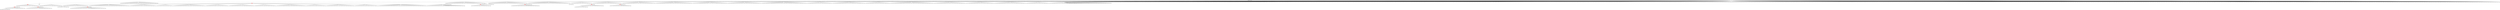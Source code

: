 digraph g {
	"57" -> "58";
	"58" [label="4"];
	"56" -> "57";
	"57" [color=indianred1, style=filled, label="19"];
	"55" -> "56";
	"56" [label="38"];
	"54" -> "55";
	"55" [color=indianred1, style=filled, label="18"];
	"53" -> "54";
	"54" [label="19"];
	"50" -> "51";
	"51" [color=indianred1, style=filled, label="36"];
	"49" -> "50";
	"50" [label="29"];
	"41" -> "42";
	"42" [label="14"];
	"34" -> "35";
	"35" [color=indianred1, style=filled, label="24"];
	"33" -> "34";
	"34" [label="6"];
	"32" -> "33";
	"33" [label="24"];
	"32" -> "36";
	"36" [label="46"];
	"32" -> "37";
	"37" [label="21"];
	"32" -> "38";
	"38" [label="45"];
	"32" -> "39";
	"39" [label="2"];
	"32" -> "40";
	"40" [label="22"];
	"32" -> "41";
	"41" [label="25"];
	"32" -> "43";
	"43" [label="27"];
	"32" -> "44";
	"44" [label="32"];
	"32" -> "45";
	"45" [label="41"];
	"32" -> "46";
	"46" [label="13"];
	"32" -> "47";
	"47" [label="17"];
	"32" -> "48";
	"48" [label="48"];
	"32" -> "49";
	"49" [label="36"];
	"32" -> "52";
	"52" [label="35"];
	"30" -> "31";
	"31" [label="30"];
	"30" -> "32";
	"32" [color=indianred1, style=filled, label="49"];
	"25" -> "26";
	"26" [color=indianred1, style=filled, label="39"];
	"24" -> "25";
	"25" [label="3"];
	"24" -> "27";
	"27" [label="33"];
	"22" -> "23";
	"23" [color=indianred1, style=filled, label="50"];
	"21" -> "22";
	"22" [label="43"];
	"19" -> "20";
	"20" [label="9"];
	"17" -> "18";
	"18" [label="34"];
	"16" -> "17";
	"17" [color=indianred1, style=filled, label="42"];
	"15" -> "16";
	"16" [label="40"];
	"12" -> "13";
	"13" [color=indianred1, style=filled, label="1"];
	"11" -> "12";
	"12" [label="8"];
	"0" -> "1";
	"1" [label="5"];
	"0" -> "2";
	"2" [label="37"];
	"0" -> "3";
	"3" [label="47"];
	"0" -> "4";
	"4" [label="10"];
	"0" -> "5";
	"5" [label="11"];
	"0" -> "6";
	"6" [label="28"];
	"0" -> "7";
	"7" [label="23"];
	"0" -> "8";
	"8" [label="26"];
	"0" -> "9";
	"9" [label="12"];
	"0" -> "10";
	"10" [label="20"];
	"0" -> "11";
	"11" [label="1"];
	"0" -> "14";
	"14" [label="44"];
	"0" -> "15";
	"15" [label="42"];
	"0" -> "19";
	"19" [label="15"];
	"0" -> "21";
	"21" [label="50"];
	"0" -> "24";
	"24" [label="39"];
	"0" -> "28";
	"28" [label="7"];
	"0" -> "29";
	"29" [label="31"];
	"0" -> "30";
	"30" [label="49"];
	"0" -> "53";
	"53" [label="18"];
	"0" -> "59";
	"59" [label="16"];
	"0" [label="germline"];
	"0" -> "cell1";
	"cell1" [shape=box];
	"0" -> "cell2";
	"cell2" [shape=box];
	"30" -> "cell3";
	"cell3" [shape=box];
	"53" -> "cell4";
	"cell4" [shape=box];
	"0" -> "cell5";
	"cell5" [shape=box];
	"0" -> "cell6";
	"cell6" [shape=box];
	"16" -> "cell7";
	"cell7" [shape=box];
	"0" -> "cell8";
	"cell8" [shape=box];
	"0" -> "cell9";
	"cell9" [shape=box];
	"0" -> "cell10";
	"cell10" [shape=box];
	"0" -> "cell11";
	"cell11" [shape=box];
	"13" -> "cell12";
	"cell12" [shape=box];
	"0" -> "cell13";
	"cell13" [shape=box];
	"0" -> "cell14";
	"cell14" [shape=box];
	"31" -> "cell15";
	"cell15" [shape=box];
	"43" -> "cell16";
	"cell16" [shape=box];
	"0" -> "cell17";
	"cell17" [shape=box];
	"21" -> "cell18";
	"cell18" [shape=box];
	"0" -> "cell19";
	"cell19" [shape=box];
	"0" -> "cell20";
	"cell20" [shape=box];
	"51" -> "cell21";
	"cell21" [shape=box];
	"57" -> "cell22";
	"cell22" [shape=box];
	"0" -> "cell23";
	"cell23" [shape=box];
	"0" -> "cell24";
	"cell24" [shape=box];
	"0" -> "cell25";
	"cell25" [shape=box];
	"0" -> "cell26";
	"cell26" [shape=box];
	"27" -> "cell27";
	"cell27" [shape=box];
	"2" -> "cell28";
	"cell28" [shape=box];
	"0" -> "cell29";
	"cell29" [shape=box];
	"26" -> "cell30";
	"cell30" [shape=box];
	"1" -> "cell31";
	"cell31" [shape=box];
	"0" -> "cell32";
	"cell32" [shape=box];
	"28" -> "cell33";
	"cell33" [shape=box];
	"0" -> "cell34";
	"cell34" [shape=box];
	"0" -> "cell35";
	"cell35" [shape=box];
	"0" -> "cell36";
	"cell36" [shape=box];
	"2" -> "cell37";
	"cell37" [shape=box];
	"3" -> "cell38";
	"cell38" [shape=box];
	"0" -> "cell39";
	"cell39" [shape=box];
	"15" -> "cell40";
	"cell40" [shape=box];
	"0" -> "cell41";
	"cell41" [shape=box];
	"4" -> "cell42";
	"cell42" [shape=box];
	"0" -> "cell43";
	"cell43" [shape=box];
	"6" -> "cell44";
	"cell44" [shape=box];
	"0" -> "cell45";
	"cell45" [shape=box];
	"46" -> "cell46";
	"cell46" [shape=box];
	"26" -> "cell47";
	"cell47" [shape=box];
	"0" -> "cell48";
	"cell48" [shape=box];
	"41" -> "cell49";
	"cell49" [shape=box];
	"7" -> "cell50";
	"cell50" [shape=box];
	"0" -> "cell51";
	"cell51" [shape=box];
	"0" -> "cell52";
	"cell52" [shape=box];
	"46" -> "cell53";
	"cell53" [shape=box];
	"0" -> "cell54";
	"cell54" [shape=box];
	"0" -> "cell55";
	"cell55" [shape=box];
	"0" -> "cell56";
	"cell56" [shape=box];
	"33" -> "cell57";
	"cell57" [shape=box];
	"51" -> "cell58";
	"cell58" [shape=box];
	"0" -> "cell59";
	"cell59" [shape=box];
	"0" -> "cell60";
	"cell60" [shape=box];
	"44" -> "cell61";
	"cell61" [shape=box];
	"0" -> "cell62";
	"cell62" [shape=box];
	"1" -> "cell63";
	"cell63" [shape=box];
	"0" -> "cell64";
	"cell64" [shape=box];
	"52" -> "cell65";
	"cell65" [shape=box];
	"0" -> "cell66";
	"cell66" [shape=box];
	"0" -> "cell67";
	"cell67" [shape=box];
	"0" -> "cell68";
	"cell68" [shape=box];
	"51" -> "cell69";
	"cell69" [shape=box];
	"28" -> "cell70";
	"cell70" [shape=box];
	"21" -> "cell71";
	"cell71" [shape=box];
	"5" -> "cell72";
	"cell72" [shape=box];
	"8" -> "cell73";
	"cell73" [shape=box];
	"0" -> "cell74";
	"cell74" [shape=box];
	"35" -> "cell75";
	"cell75" [shape=box];
	"0" -> "cell76";
	"cell76" [shape=box];
	"21" -> "cell77";
	"cell77" [shape=box];
	"0" -> "cell78";
	"cell78" [shape=box];
	"0" -> "cell79";
	"cell79" [shape=box];
	"0" -> "cell80";
	"cell80" [shape=box];
	"0" -> "cell81";
	"cell81" [shape=box];
	"4" -> "cell82";
	"cell82" [shape=box];
	"0" -> "cell83";
	"cell83" [shape=box];
	"0" -> "cell84";
	"cell84" [shape=box];
	"21" -> "cell85";
	"cell85" [shape=box];
	"26" -> "cell86";
	"cell86" [shape=box];
	"30" -> "cell87";
	"cell87" [shape=box];
	"21" -> "cell88";
	"cell88" [shape=box];
	"30" -> "cell89";
	"cell89" [shape=box];
	"8" -> "cell90";
	"cell90" [shape=box];
	"7" -> "cell91";
	"cell91" [shape=box];
	"0" -> "cell92";
	"cell92" [shape=box];
	"33" -> "cell93";
	"cell93" [shape=box];
	"24" -> "cell94";
	"cell94" [shape=box];
	"0" -> "cell95";
	"cell95" [shape=box];
	"0" -> "cell96";
	"cell96" [shape=box];
	"29" -> "cell97";
	"cell97" [shape=box];
	"0" -> "cell98";
	"cell98" [shape=box];
	"35" -> "cell99";
	"cell99" [shape=box];
	"0" -> "cell100";
	"cell100" [shape=box];
	"0" -> "cell101";
	"cell101" [shape=box];
	"0" -> "cell102";
	"cell102" [shape=box];
	"0" -> "cell103";
	"cell103" [shape=box];
	"39" -> "cell104";
	"cell104" [shape=box];
	"0" -> "cell105";
	"cell105" [shape=box];
	"0" -> "cell106";
	"cell106" [shape=box];
	"4" -> "cell107";
	"cell107" [shape=box];
	"0" -> "cell108";
	"cell108" [shape=box];
	"0" -> "cell109";
	"cell109" [shape=box];
	"0" -> "cell110";
	"cell110" [shape=box];
	"29" -> "cell111";
	"cell111" [shape=box];
	"36" -> "cell112";
	"cell112" [shape=box];
	"0" -> "cell113";
	"cell113" [shape=box];
	"33" -> "cell114";
	"cell114" [shape=box];
	"19" -> "cell115";
	"cell115" [shape=box];
	"0" -> "cell116";
	"cell116" [shape=box];
	"13" -> "cell117";
	"cell117" [shape=box];
	"44" -> "cell118";
	"cell118" [shape=box];
	"0" -> "cell119";
	"cell119" [shape=box];
	"0" -> "cell120";
	"cell120" [shape=box];
	"2" -> "cell121";
	"cell121" [shape=box];
	"0" -> "cell122";
	"cell122" [shape=box];
	"0" -> "cell123";
	"cell123" [shape=box];
	"18" -> "cell124";
	"cell124" [shape=box];
	"11" -> "cell125";
	"cell125" [shape=box];
	"53" -> "cell126";
	"cell126" [shape=box];
	"8" -> "cell127";
	"cell127" [shape=box];
	"8" -> "cell128";
	"cell128" [shape=box];
	"0" -> "cell129";
	"cell129" [shape=box];
	"0" -> "cell130";
	"cell130" [shape=box];
	"59" -> "cell131";
	"cell131" [shape=box];
	"0" -> "cell132";
	"cell132" [shape=box];
	"5" -> "cell133";
	"cell133" [shape=box];
	"21" -> "cell134";
	"cell134" [shape=box];
	"10" -> "cell135";
	"cell135" [shape=box];
	"35" -> "cell136";
	"cell136" [shape=box];
	"0" -> "cell137";
	"cell137" [shape=box];
	"52" -> "cell138";
	"cell138" [shape=box];
	"0" -> "cell139";
	"cell139" [shape=box];
	"0" -> "cell140";
	"cell140" [shape=box];
	"40" -> "cell141";
	"cell141" [shape=box];
	"0" -> "cell142";
	"cell142" [shape=box];
	"3" -> "cell143";
	"cell143" [shape=box];
	"6" -> "cell144";
	"cell144" [shape=box];
	"30" -> "cell145";
	"cell145" [shape=box];
	"47" -> "cell146";
	"cell146" [shape=box];
	"0" -> "cell147";
	"cell147" [shape=box];
	"14" -> "cell148";
	"cell148" [shape=box];
	"33" -> "cell149";
	"cell149" [shape=box];
	"46" -> "cell150";
	"cell150" [shape=box];
	"0" -> "cell151";
	"cell151" [shape=box];
	"0" -> "cell152";
	"cell152" [shape=box];
	"13" -> "cell153";
	"cell153" [shape=box];
	"57" -> "cell154";
	"cell154" [shape=box];
	"4" -> "cell155";
	"cell155" [shape=box];
	"0" -> "cell156";
	"cell156" [shape=box];
	"53" -> "cell157";
	"cell157" [shape=box];
	"45" -> "cell158";
	"cell158" [shape=box];
	"0" -> "cell159";
	"cell159" [shape=box];
	"0" -> "cell160";
	"cell160" [shape=box];
	"0" -> "cell161";
	"cell161" [shape=box];
	"49" -> "cell162";
	"cell162" [shape=box];
	"0" -> "cell163";
	"cell163" [shape=box];
	"14" -> "cell164";
	"cell164" [shape=box];
	"37" -> "cell165";
	"cell165" [shape=box];
	"8" -> "cell166";
	"cell166" [shape=box];
	"37" -> "cell167";
	"cell167" [shape=box];
	"9" -> "cell168";
	"cell168" [shape=box];
	"1" -> "cell169";
	"cell169" [shape=box];
	"0" -> "cell170";
	"cell170" [shape=box];
	"0" -> "cell171";
	"cell171" [shape=box];
	"10" -> "cell172";
	"cell172" [shape=box];
	"0" -> "cell173";
	"cell173" [shape=box];
	"0" -> "cell174";
	"cell174" [shape=box];
	"52" -> "cell175";
	"cell175" [shape=box];
	"17" -> "cell176";
	"cell176" [shape=box];
	"2" -> "cell177";
	"cell177" [shape=box];
	"9" -> "cell178";
	"cell178" [shape=box];
	"41" -> "cell179";
	"cell179" [shape=box];
	"44" -> "cell180";
	"cell180" [shape=box];
	"0" -> "cell181";
	"cell181" [shape=box];
	"35" -> "cell182";
	"cell182" [shape=box];
	"51" -> "cell183";
	"cell183" [shape=box];
	"25" -> "cell184";
	"cell184" [shape=box];
	"21" -> "cell185";
	"cell185" [shape=box];
	"38" -> "cell186";
	"cell186" [shape=box];
	"0" -> "cell187";
	"cell187" [shape=box];
	"0" -> "cell188";
	"cell188" [shape=box];
	"0" -> "cell189";
	"cell189" [shape=box];
	"0" -> "cell190";
	"cell190" [shape=box];
	"0" -> "cell191";
	"cell191" [shape=box];
	"28" -> "cell192";
	"cell192" [shape=box];
	"55" -> "cell193";
	"cell193" [shape=box];
	"0" -> "cell194";
	"cell194" [shape=box];
	"21" -> "cell195";
	"cell195" [shape=box];
	"4" -> "cell196";
	"cell196" [shape=box];
	"7" -> "cell197";
	"cell197" [shape=box];
	"46" -> "cell198";
	"cell198" [shape=box];
	"23" -> "cell199";
	"cell199" [shape=box];
	"0" -> "cell200";
	"cell200" [shape=box];
	"0" -> "cell201";
	"cell201" [shape=box];
	"24" -> "cell202";
	"cell202" [shape=box];
	"0" -> "cell203";
	"cell203" [shape=box];
	"6" -> "cell204";
	"cell204" [shape=box];
	"53" -> "cell205";
	"cell205" [shape=box];
	"0" -> "cell206";
	"cell206" [shape=box];
	"0" -> "cell207";
	"cell207" [shape=box];
	"0" -> "cell208";
	"cell208" [shape=box];
	"0" -> "cell209";
	"cell209" [shape=box];
	"0" -> "cell210";
	"cell210" [shape=box];
	"0" -> "cell211";
	"cell211" [shape=box];
	"8" -> "cell212";
	"cell212" [shape=box];
	"2" -> "cell213";
	"cell213" [shape=box];
	"0" -> "cell214";
	"cell214" [shape=box];
	"47" -> "cell215";
	"cell215" [shape=box];
	"45" -> "cell216";
	"cell216" [shape=box];
	"0" -> "cell217";
	"cell217" [shape=box];
	"13" -> "cell218";
	"cell218" [shape=box];
	"24" -> "cell219";
	"cell219" [shape=box];
	"33" -> "cell220";
	"cell220" [shape=box];
	"0" -> "cell221";
	"cell221" [shape=box];
	"0" -> "cell222";
	"cell222" [shape=box];
	"58" -> "cell223";
	"cell223" [shape=box];
	"30" -> "cell224";
	"cell224" [shape=box];
	"3" -> "cell225";
	"cell225" [shape=box];
	"7" -> "cell226";
	"cell226" [shape=box];
	"0" -> "cell227";
	"cell227" [shape=box];
	"47" -> "cell228";
	"cell228" [shape=box];
	"35" -> "cell229";
	"cell229" [shape=box];
	"48" -> "cell230";
	"cell230" [shape=box];
	"49" -> "cell231";
	"cell231" [shape=box];
	"38" -> "cell232";
	"cell232" [shape=box];
	"0" -> "cell233";
	"cell233" [shape=box];
	"51" -> "cell234";
	"cell234" [shape=box];
	"0" -> "cell235";
	"cell235" [shape=box];
	"0" -> "cell236";
	"cell236" [shape=box];
	"15" -> "cell237";
	"cell237" [shape=box];
	"15" -> "cell238";
	"cell238" [shape=box];
	"13" -> "cell239";
	"cell239" [shape=box];
	"10" -> "cell240";
	"cell240" [shape=box];
	"4" -> "cell241";
	"cell241" [shape=box];
	"0" -> "cell242";
	"cell242" [shape=box];
	"24" -> "cell243";
	"cell243" [shape=box];
	"0" -> "cell244";
	"cell244" [shape=box];
	"0" -> "cell245";
	"cell245" [shape=box];
	"0" -> "cell246";
	"cell246" [shape=box];
	"0" -> "cell247";
	"cell247" [shape=box];
	"47" -> "cell248";
	"cell248" [shape=box];
	"17" -> "cell249";
	"cell249" [shape=box];
	"40" -> "cell250";
	"cell250" [shape=box];
	"0" -> "cell251";
	"cell251" [shape=box];
	"10" -> "cell252";
	"cell252" [shape=box];
	"19" -> "cell253";
	"cell253" [shape=box];
	"0" -> "cell254";
	"cell254" [shape=box];
	"12" -> "cell255";
	"cell255" [shape=box];
	"23" -> "cell256";
	"cell256" [shape=box];
	"37" -> "cell257";
	"cell257" [shape=box];
	"0" -> "cell258";
	"cell258" [shape=box];
	"0" -> "cell259";
	"cell259" [shape=box];
	"39" -> "cell260";
	"cell260" [shape=box];
	"14" -> "cell261";
	"cell261" [shape=box];
	"0" -> "cell262";
	"cell262" [shape=box];
	"35" -> "cell263";
	"cell263" [shape=box];
	"0" -> "cell264";
	"cell264" [shape=box];
	"0" -> "cell265";
	"cell265" [shape=box];
	"30" -> "cell266";
	"cell266" [shape=box];
	"0" -> "cell267";
	"cell267" [shape=box];
	"6" -> "cell268";
	"cell268" [shape=box];
	"9" -> "cell269";
	"cell269" [shape=box];
	"0" -> "cell270";
	"cell270" [shape=box];
	"0" -> "cell271";
	"cell271" [shape=box];
	"20" -> "cell272";
	"cell272" [shape=box];
	"0" -> "cell273";
	"cell273" [shape=box];
	"21" -> "cell274";
	"cell274" [shape=box];
	"0" -> "cell275";
	"cell275" [shape=box];
	"0" -> "cell276";
	"cell276" [shape=box];
	"0" -> "cell277";
	"cell277" [shape=box];
	"24" -> "cell278";
	"cell278" [shape=box];
	"0" -> "cell279";
	"cell279" [shape=box];
	"59" -> "cell280";
	"cell280" [shape=box];
	"0" -> "cell281";
	"cell281" [shape=box];
	"0" -> "cell282";
	"cell282" [shape=box];
	"30" -> "cell283";
	"cell283" [shape=box];
	"57" -> "cell284";
	"cell284" [shape=box];
	"35" -> "cell285";
	"cell285" [shape=box];
	"45" -> "cell286";
	"cell286" [shape=box];
	"0" -> "cell287";
	"cell287" [shape=box];
	"0" -> "cell288";
	"cell288" [shape=box];
	"0" -> "cell289";
	"cell289" [shape=box];
	"0" -> "cell290";
	"cell290" [shape=box];
	"35" -> "cell291";
	"cell291" [shape=box];
	"19" -> "cell292";
	"cell292" [shape=box];
	"0" -> "cell293";
	"cell293" [shape=box];
	"0" -> "cell294";
	"cell294" [shape=box];
	"39" -> "cell295";
	"cell295" [shape=box];
	"24" -> "cell296";
	"cell296" [shape=box];
	"0" -> "cell297";
	"cell297" [shape=box];
	"3" -> "cell298";
	"cell298" [shape=box];
	"8" -> "cell299";
	"cell299" [shape=box];
	"0" -> "cell300";
	"cell300" [shape=box];
	"0" -> "cell301";
	"cell301" [shape=box];
	"0" -> "cell302";
	"cell302" [shape=box];
	"7" -> "cell303";
	"cell303" [shape=box];
	"0" -> "cell304";
	"cell304" [shape=box];
	"0" -> "cell305";
	"cell305" [shape=box];
	"0" -> "cell306";
	"cell306" [shape=box];
	"22" -> "cell307";
	"cell307" [shape=box];
	"53" -> "cell308";
	"cell308" [shape=box];
	"41" -> "cell309";
	"cell309" [shape=box];
	"0" -> "cell310";
	"cell310" [shape=box];
	"7" -> "cell311";
	"cell311" [shape=box];
	"28" -> "cell312";
	"cell312" [shape=box];
	"0" -> "cell313";
	"cell313" [shape=box];
	"0" -> "cell314";
	"cell314" [shape=box];
	"42" -> "cell315";
	"cell315" [shape=box];
	"0" -> "cell316";
	"cell316" [shape=box];
	"12" -> "cell317";
	"cell317" [shape=box];
	"0" -> "cell318";
	"cell318" [shape=box];
	"0" -> "cell319";
	"cell319" [shape=box];
	"13" -> "cell320";
	"cell320" [shape=box];
	"0" -> "cell321";
	"cell321" [shape=box];
	"0" -> "cell322";
	"cell322" [shape=box];
	"0" -> "cell323";
	"cell323" [shape=box];
	"0" -> "cell324";
	"cell324" [shape=box];
	"0" -> "cell325";
	"cell325" [shape=box];
	"4" -> "cell326";
	"cell326" [shape=box];
	"0" -> "cell327";
	"cell327" [shape=box];
	"38" -> "cell328";
	"cell328" [shape=box];
	"0" -> "cell329";
	"cell329" [shape=box];
	"0" -> "cell330";
	"cell330" [shape=box];
	"53" -> "cell331";
	"cell331" [shape=box];
	"30" -> "cell332";
	"cell332" [shape=box];
	"0" -> "cell333";
	"cell333" [shape=box];
	"6" -> "cell334";
	"cell334" [shape=box];
	"0" -> "cell335";
	"cell335" [shape=box];
	"40" -> "cell336";
	"cell336" [shape=box];
	"28" -> "cell337";
	"cell337" [shape=box];
	"0" -> "cell338";
	"cell338" [shape=box];
	"0" -> "cell339";
	"cell339" [shape=box];
	"0" -> "cell340";
	"cell340" [shape=box];
	"44" -> "cell341";
	"cell341" [shape=box];
	"0" -> "cell342";
	"cell342" [shape=box];
	"0" -> "cell343";
	"cell343" [shape=box];
	"0" -> "cell344";
	"cell344" [shape=box];
	"0" -> "cell345";
	"cell345" [shape=box];
	"4" -> "cell346";
	"cell346" [shape=box];
	"0" -> "cell347";
	"cell347" [shape=box];
	"39" -> "cell348";
	"cell348" [shape=box];
	"0" -> "cell349";
	"cell349" [shape=box];
	"0" -> "cell350";
	"cell350" [shape=box];
	"8" -> "cell351";
	"cell351" [shape=box];
	"1" -> "cell352";
	"cell352" [shape=box];
	"0" -> "cell353";
	"cell353" [shape=box];
	"17" -> "cell354";
	"cell354" [shape=box];
	"0" -> "cell355";
	"cell355" [shape=box];
	"2" -> "cell356";
	"cell356" [shape=box];
	"10" -> "cell357";
	"cell357" [shape=box];
	"50" -> "cell358";
	"cell358" [shape=box];
	"59" -> "cell359";
	"cell359" [shape=box];
	"14" -> "cell360";
	"cell360" [shape=box];
	"21" -> "cell361";
	"cell361" [shape=box];
	"0" -> "cell362";
	"cell362" [shape=box];
	"0" -> "cell363";
	"cell363" [shape=box];
	"43" -> "cell364";
	"cell364" [shape=box];
	"0" -> "cell365";
	"cell365" [shape=box];
	"0" -> "cell366";
	"cell366" [shape=box];
	"6" -> "cell367";
	"cell367" [shape=box];
	"29" -> "cell368";
	"cell368" [shape=box];
	"53" -> "cell369";
	"cell369" [shape=box];
	"0" -> "cell370";
	"cell370" [shape=box];
	"56" -> "cell371";
	"cell371" [shape=box];
	"0" -> "cell372";
	"cell372" [shape=box];
	"0" -> "cell373";
	"cell373" [shape=box];
	"23" -> "cell374";
	"cell374" [shape=box];
	"43" -> "cell375";
	"cell375" [shape=box];
	"0" -> "cell376";
	"cell376" [shape=box];
	"0" -> "cell377";
	"cell377" [shape=box];
	"9" -> "cell378";
	"cell378" [shape=box];
	"59" -> "cell379";
	"cell379" [shape=box];
	"0" -> "cell380";
	"cell380" [shape=box];
	"0" -> "cell381";
	"cell381" [shape=box];
	"0" -> "cell382";
	"cell382" [shape=box];
	"0" -> "cell383";
	"cell383" [shape=box];
	"51" -> "cell384";
	"cell384" [shape=box];
	"55" -> "cell385";
	"cell385" [shape=box];
	"0" -> "cell386";
	"cell386" [shape=box];
	"0" -> "cell387";
	"cell387" [shape=box];
	"29" -> "cell388";
	"cell388" [shape=box];
	"15" -> "cell389";
	"cell389" [shape=box];
	"47" -> "cell390";
	"cell390" [shape=box];
	"0" -> "cell391";
	"cell391" [shape=box];
	"48" -> "cell392";
	"cell392" [shape=box];
	"10" -> "cell393";
	"cell393" [shape=box];
	"52" -> "cell394";
	"cell394" [shape=box];
	"48" -> "cell395";
	"cell395" [shape=box];
	"0" -> "cell396";
	"cell396" [shape=box];
	"0" -> "cell397";
	"cell397" [shape=box];
	"0" -> "cell398";
	"cell398" [shape=box];
	"0" -> "cell399";
	"cell399" [shape=box];
	"0" -> "cell400";
	"cell400" [shape=box];
	"0" -> "cell401";
	"cell401" [shape=box];
	"52" -> "cell402";
	"cell402" [shape=box];
	"24" -> "cell403";
	"cell403" [shape=box];
	"0" -> "cell404";
	"cell404" [shape=box];
	"0" -> "cell405";
	"cell405" [shape=box];
	"48" -> "cell406";
	"cell406" [shape=box];
	"0" -> "cell407";
	"cell407" [shape=box];
	"0" -> "cell408";
	"cell408" [shape=box];
	"48" -> "cell409";
	"cell409" [shape=box];
	"37" -> "cell410";
	"cell410" [shape=box];
	"0" -> "cell411";
	"cell411" [shape=box];
	"45" -> "cell412";
	"cell412" [shape=box];
	"25" -> "cell413";
	"cell413" [shape=box];
	"0" -> "cell414";
	"cell414" [shape=box];
	"0" -> "cell415";
	"cell415" [shape=box];
	"42" -> "cell416";
	"cell416" [shape=box];
	"0" -> "cell417";
	"cell417" [shape=box];
	"0" -> "cell418";
	"cell418" [shape=box];
	"14" -> "cell419";
	"cell419" [shape=box];
	"0" -> "cell420";
	"cell420" [shape=box];
	"46" -> "cell421";
	"cell421" [shape=box];
	"0" -> "cell422";
	"cell422" [shape=box];
	"6" -> "cell423";
	"cell423" [shape=box];
	"0" -> "cell424";
	"cell424" [shape=box];
	"21" -> "cell425";
	"cell425" [shape=box];
	"19" -> "cell426";
	"cell426" [shape=box];
	"6" -> "cell427";
	"cell427" [shape=box];
	"0" -> "cell428";
	"cell428" [shape=box];
	"0" -> "cell429";
	"cell429" [shape=box];
	"10" -> "cell430";
	"cell430" [shape=box];
	"52" -> "cell431";
	"cell431" [shape=box];
	"53" -> "cell432";
	"cell432" [shape=box];
	"0" -> "cell433";
	"cell433" [shape=box];
	"0" -> "cell434";
	"cell434" [shape=box];
	"0" -> "cell435";
	"cell435" [shape=box];
	"0" -> "cell436";
	"cell436" [shape=box];
	"0" -> "cell437";
	"cell437" [shape=box];
	"51" -> "cell438";
	"cell438" [shape=box];
	"38" -> "cell439";
	"cell439" [shape=box];
	"24" -> "cell440";
	"cell440" [shape=box];
	"21" -> "cell441";
	"cell441" [shape=box];
	"6" -> "cell442";
	"cell442" [shape=box];
	"0" -> "cell443";
	"cell443" [shape=box];
	"0" -> "cell444";
	"cell444" [shape=box];
	"0" -> "cell445";
	"cell445" [shape=box];
	"21" -> "cell446";
	"cell446" [shape=box];
	"53" -> "cell447";
	"cell447" [shape=box];
	"0" -> "cell448";
	"cell448" [shape=box];
	"14" -> "cell449";
	"cell449" [shape=box];
	"0" -> "cell450";
	"cell450" [shape=box];
	"0" -> "cell451";
	"cell451" [shape=box];
	"0" -> "cell452";
	"cell452" [shape=box];
	"0" -> "cell453";
	"cell453" [shape=box];
	"0" -> "cell454";
	"cell454" [shape=box];
	"29" -> "cell455";
	"cell455" [shape=box];
	"0" -> "cell456";
	"cell456" [shape=box];
	"4" -> "cell457";
	"cell457" [shape=box];
	"0" -> "cell458";
	"cell458" [shape=box];
	"0" -> "cell459";
	"cell459" [shape=box];
	"35" -> "cell460";
	"cell460" [shape=box];
	"51" -> "cell461";
	"cell461" [shape=box];
	"3" -> "cell462";
	"cell462" [shape=box];
	"1" -> "cell463";
	"cell463" [shape=box];
	"0" -> "cell464";
	"cell464" [shape=box];
	"0" -> "cell465";
	"cell465" [shape=box];
	"48" -> "cell466";
	"cell466" [shape=box];
	"0" -> "cell467";
	"cell467" [shape=box];
	"0" -> "cell468";
	"cell468" [shape=box];
	"52" -> "cell469";
	"cell469" [shape=box];
	"0" -> "cell470";
	"cell470" [shape=box];
	"0" -> "cell471";
	"cell471" [shape=box];
	"0" -> "cell472";
	"cell472" [shape=box];
	"15" -> "cell473";
	"cell473" [shape=box];
	"57" -> "cell474";
	"cell474" [shape=box];
	"0" -> "cell475";
	"cell475" [shape=box];
	"0" -> "cell476";
	"cell476" [shape=box];
	"0" -> "cell477";
	"cell477" [shape=box];
	"40" -> "cell478";
	"cell478" [shape=box];
	"0" -> "cell479";
	"cell479" [shape=box];
	"15" -> "cell480";
	"cell480" [shape=box];
	"21" -> "cell481";
	"cell481" [shape=box];
	"0" -> "cell482";
	"cell482" [shape=box];
	"0" -> "cell483";
	"cell483" [shape=box];
	"0" -> "cell484";
	"cell484" [shape=box];
	"0" -> "cell485";
	"cell485" [shape=box];
	"0" -> "cell486";
	"cell486" [shape=box];
	"45" -> "cell487";
	"cell487" [shape=box];
	"24" -> "cell488";
	"cell488" [shape=box];
	"0" -> "cell489";
	"cell489" [shape=box];
	"0" -> "cell490";
	"cell490" [shape=box];
	"0" -> "cell491";
	"cell491" [shape=box];
	"0" -> "cell492";
	"cell492" [shape=box];
	"52" -> "cell493";
	"cell493" [shape=box];
	"0" -> "cell494";
	"cell494" [shape=box];
	"0" -> "cell495";
	"cell495" [shape=box];
	"48" -> "cell496";
	"cell496" [shape=box];
	"3" -> "cell497";
	"cell497" [shape=box];
	"0" -> "cell498";
	"cell498" [shape=box];
	"36" -> "cell499";
	"cell499" [shape=box];
	"55" -> "cell500";
	"cell500" [shape=box];
	"29" -> "cell501";
	"cell501" [shape=box];
	"42" -> "cell502";
	"cell502" [shape=box];
	"0" -> "cell503";
	"cell503" [shape=box];
	"2" -> "cell504";
	"cell504" [shape=box];
	"0" -> "cell505";
	"cell505" [shape=box];
	"36" -> "cell506";
	"cell506" [shape=box];
	"3" -> "cell507";
	"cell507" [shape=box];
	"7" -> "cell508";
	"cell508" [shape=box];
	"0" -> "cell509";
	"cell509" [shape=box];
	"0" -> "cell510";
	"cell510" [shape=box];
	"29" -> "cell511";
	"cell511" [shape=box];
	"30" -> "cell512";
	"cell512" [shape=box];
	"0" -> "cell513";
	"cell513" [shape=box];
	"3" -> "cell514";
	"cell514" [shape=box];
	"0" -> "cell515";
	"cell515" [shape=box];
	"11" -> "cell516";
	"cell516" [shape=box];
	"21" -> "cell517";
	"cell517" [shape=box];
	"14" -> "cell518";
	"cell518" [shape=box];
	"46" -> "cell519";
	"cell519" [shape=box];
	"51" -> "cell520";
	"cell520" [shape=box];
	"52" -> "cell521";
	"cell521" [shape=box];
	"0" -> "cell522";
	"cell522" [shape=box];
	"36" -> "cell523";
	"cell523" [shape=box];
	"0" -> "cell524";
	"cell524" [shape=box];
	"0" -> "cell525";
	"cell525" [shape=box];
	"44" -> "cell526";
	"cell526" [shape=box];
	"52" -> "cell527";
	"cell527" [shape=box];
	"10" -> "cell528";
	"cell528" [shape=box];
	"0" -> "cell529";
	"cell529" [shape=box];
	"0" -> "cell530";
	"cell530" [shape=box];
	"14" -> "cell531";
	"cell531" [shape=box];
	"0" -> "cell532";
	"cell532" [shape=box];
	"0" -> "cell533";
	"cell533" [shape=box];
	"59" -> "cell534";
	"cell534" [shape=box];
	"0" -> "cell535";
	"cell535" [shape=box];
	"0" -> "cell536";
	"cell536" [shape=box];
	"0" -> "cell537";
	"cell537" [shape=box];
	"0" -> "cell538";
	"cell538" [shape=box];
	"0" -> "cell539";
	"cell539" [shape=box];
	"47" -> "cell540";
	"cell540" [shape=box];
	"53" -> "cell541";
	"cell541" [shape=box];
	"10" -> "cell542";
	"cell542" [shape=box];
	"54" -> "cell543";
	"cell543" [shape=box];
	"44" -> "cell544";
	"cell544" [shape=box];
	"0" -> "cell545";
	"cell545" [shape=box];
	"0" -> "cell546";
	"cell546" [shape=box];
	"30" -> "cell547";
	"cell547" [shape=box];
	"0" -> "cell548";
	"cell548" [shape=box];
	"44" -> "cell549";
	"cell549" [shape=box];
	"0" -> "cell550";
	"cell550" [shape=box];
	"0" -> "cell551";
	"cell551" [shape=box];
	"0" -> "cell552";
	"cell552" [shape=box];
	"0" -> "cell553";
	"cell553" [shape=box];
	"52" -> "cell554";
	"cell554" [shape=box];
	"35" -> "cell555";
	"cell555" [shape=box];
	"1" -> "cell556";
	"cell556" [shape=box];
	"0" -> "cell557";
	"cell557" [shape=box];
	"0" -> "cell558";
	"cell558" [shape=box];
	"10" -> "cell559";
	"cell559" [shape=box];
	"0" -> "cell560";
	"cell560" [shape=box];
	"0" -> "cell561";
	"cell561" [shape=box];
	"44" -> "cell562";
	"cell562" [shape=box];
	"11" -> "cell563";
	"cell563" [shape=box];
	"0" -> "cell564";
	"cell564" [shape=box];
	"47" -> "cell565";
	"cell565" [shape=box];
	"0" -> "cell566";
	"cell566" [shape=box];
	"0" -> "cell567";
	"cell567" [shape=box];
	"5" -> "cell568";
	"cell568" [shape=box];
	"7" -> "cell569";
	"cell569" [shape=box];
	"0" -> "cell570";
	"cell570" [shape=box];
	"23" -> "cell571";
	"cell571" [shape=box];
	"0" -> "cell572";
	"cell572" [shape=box];
	"0" -> "cell573";
	"cell573" [shape=box];
	"48" -> "cell574";
	"cell574" [shape=box];
	"0" -> "cell575";
	"cell575" [shape=box];
	"0" -> "cell576";
	"cell576" [shape=box];
	"0" -> "cell577";
	"cell577" [shape=box];
	"0" -> "cell578";
	"cell578" [shape=box];
	"1" -> "cell579";
	"cell579" [shape=box];
	"0" -> "cell580";
	"cell580" [shape=box];
	"44" -> "cell581";
	"cell581" [shape=box];
	"35" -> "cell582";
	"cell582" [shape=box];
	"49" -> "cell583";
	"cell583" [shape=box];
	"0" -> "cell584";
	"cell584" [shape=box];
	"0" -> "cell585";
	"cell585" [shape=box];
	"30" -> "cell586";
	"cell586" [shape=box];
	"0" -> "cell587";
	"cell587" [shape=box];
	"0" -> "cell588";
	"cell588" [shape=box];
	"31" -> "cell589";
	"cell589" [shape=box];
	"53" -> "cell590";
	"cell590" [shape=box];
	"0" -> "cell591";
	"cell591" [shape=box];
	"18" -> "cell592";
	"cell592" [shape=box];
	"0" -> "cell593";
	"cell593" [shape=box];
	"0" -> "cell594";
	"cell594" [shape=box];
	"48" -> "cell595";
	"cell595" [shape=box];
	"0" -> "cell596";
	"cell596" [shape=box];
	"0" -> "cell597";
	"cell597" [shape=box];
	"0" -> "cell598";
	"cell598" [shape=box];
	"36" -> "cell599";
	"cell599" [shape=box];
	"59" -> "cell600";
	"cell600" [shape=box];
	"39" -> "cell601";
	"cell601" [shape=box];
	"0" -> "cell602";
	"cell602" [shape=box];
	"49" -> "cell603";
	"cell603" [shape=box];
	"41" -> "cell604";
	"cell604" [shape=box];
	"0" -> "cell605";
	"cell605" [shape=box];
	"8" -> "cell606";
	"cell606" [shape=box];
	"0" -> "cell607";
	"cell607" [shape=box];
	"0" -> "cell608";
	"cell608" [shape=box];
	"39" -> "cell609";
	"cell609" [shape=box];
	"0" -> "cell610";
	"cell610" [shape=box];
	"0" -> "cell611";
	"cell611" [shape=box];
	"0" -> "cell612";
	"cell612" [shape=box];
	"10" -> "cell613";
	"cell613" [shape=box];
	"0" -> "cell614";
	"cell614" [shape=box];
	"46" -> "cell615";
	"cell615" [shape=box];
	"52" -> "cell616";
	"cell616" [shape=box];
	"0" -> "cell617";
	"cell617" [shape=box];
	"55" -> "cell618";
	"cell618" [shape=box];
	"0" -> "cell619";
	"cell619" [shape=box];
	"22" -> "cell620";
	"cell620" [shape=box];
	"0" -> "cell621";
	"cell621" [shape=box];
	"5" -> "cell622";
	"cell622" [shape=box];
	"0" -> "cell623";
	"cell623" [shape=box];
	"0" -> "cell624";
	"cell624" [shape=box];
	"9" -> "cell625";
	"cell625" [shape=box];
	"0" -> "cell626";
	"cell626" [shape=box];
	"36" -> "cell627";
	"cell627" [shape=box];
	"0" -> "cell628";
	"cell628" [shape=box];
	"0" -> "cell629";
	"cell629" [shape=box];
	"38" -> "cell630";
	"cell630" [shape=box];
	"15" -> "cell631";
	"cell631" [shape=box];
	"0" -> "cell632";
	"cell632" [shape=box];
	"28" -> "cell633";
	"cell633" [shape=box];
	"0" -> "cell634";
	"cell634" [shape=box];
	"53" -> "cell635";
	"cell635" [shape=box];
	"14" -> "cell636";
	"cell636" [shape=box];
	"33" -> "cell637";
	"cell637" [shape=box];
	"48" -> "cell638";
	"cell638" [shape=box];
	"0" -> "cell639";
	"cell639" [shape=box];
	"0" -> "cell640";
	"cell640" [shape=box];
	"17" -> "cell641";
	"cell641" [shape=box];
	"0" -> "cell642";
	"cell642" [shape=box];
	"0" -> "cell643";
	"cell643" [shape=box];
	"0" -> "cell644";
	"cell644" [shape=box];
	"44" -> "cell645";
	"cell645" [shape=box];
	"0" -> "cell646";
	"cell646" [shape=box];
	"0" -> "cell647";
	"cell647" [shape=box];
	"18" -> "cell648";
	"cell648" [shape=box];
	"3" -> "cell649";
	"cell649" [shape=box];
	"0" -> "cell650";
	"cell650" [shape=box];
	"0" -> "cell651";
	"cell651" [shape=box];
	"0" -> "cell652";
	"cell652" [shape=box];
	"33" -> "cell653";
	"cell653" [shape=box];
	"0" -> "cell654";
	"cell654" [shape=box];
	"0" -> "cell655";
	"cell655" [shape=box];
	"24" -> "cell656";
	"cell656" [shape=box];
	"0" -> "cell657";
	"cell657" [shape=box];
	"0" -> "cell658";
	"cell658" [shape=box];
	"0" -> "cell659";
	"cell659" [shape=box];
	"0" -> "cell660";
	"cell660" [shape=box];
	"0" -> "cell661";
	"cell661" [shape=box];
	"23" -> "cell662";
	"cell662" [shape=box];
	"5" -> "cell663";
	"cell663" [shape=box];
	"0" -> "cell664";
	"cell664" [shape=box];
	"55" -> "cell665";
	"cell665" [shape=box];
	"0" -> "cell666";
	"cell666" [shape=box];
	"33" -> "cell667";
	"cell667" [shape=box];
	"27" -> "cell668";
	"cell668" [shape=box];
	"39" -> "cell669";
	"cell669" [shape=box];
	"0" -> "cell670";
	"cell670" [shape=box];
	"59" -> "cell671";
	"cell671" [shape=box];
	"0" -> "cell672";
	"cell672" [shape=box];
	"0" -> "cell673";
	"cell673" [shape=box];
	"0" -> "cell674";
	"cell674" [shape=box];
	"7" -> "cell675";
	"cell675" [shape=box];
	"0" -> "cell676";
	"cell676" [shape=box];
	"0" -> "cell677";
	"cell677" [shape=box];
	"0" -> "cell678";
	"cell678" [shape=box];
	"21" -> "cell679";
	"cell679" [shape=box];
	"0" -> "cell680";
	"cell680" [shape=box];
	"38" -> "cell681";
	"cell681" [shape=box];
	"35" -> "cell682";
	"cell682" [shape=box];
	"0" -> "cell683";
	"cell683" [shape=box];
	"0" -> "cell684";
	"cell684" [shape=box];
	"41" -> "cell685";
	"cell685" [shape=box];
	"30" -> "cell686";
	"cell686" [shape=box];
	"0" -> "cell687";
	"cell687" [shape=box];
	"41" -> "cell688";
	"cell688" [shape=box];
	"47" -> "cell689";
	"cell689" [shape=box];
	"48" -> "cell690";
	"cell690" [shape=box];
	"0" -> "cell691";
	"cell691" [shape=box];
	"2" -> "cell692";
	"cell692" [shape=box];
	"0" -> "cell693";
	"cell693" [shape=box];
	"0" -> "cell694";
	"cell694" [shape=box];
	"0" -> "cell695";
	"cell695" [shape=box];
	"44" -> "cell696";
	"cell696" [shape=box];
	"50" -> "cell697";
	"cell697" [shape=box];
	"0" -> "cell698";
	"cell698" [shape=box];
	"44" -> "cell699";
	"cell699" [shape=box];
	"0" -> "cell700";
	"cell700" [shape=box];
	"36" -> "cell701";
	"cell701" [shape=box];
	"0" -> "cell702";
	"cell702" [shape=box];
	"36" -> "cell703";
	"cell703" [shape=box];
	"0" -> "cell704";
	"cell704" [shape=box];
	"43" -> "cell705";
	"cell705" [shape=box];
	"0" -> "cell706";
	"cell706" [shape=box];
	"0" -> "cell707";
	"cell707" [shape=box];
	"13" -> "cell708";
	"cell708" [shape=box];
	"28" -> "cell709";
	"cell709" [shape=box];
	"0" -> "cell710";
	"cell710" [shape=box];
	"0" -> "cell711";
	"cell711" [shape=box];
	"0" -> "cell712";
	"cell712" [shape=box];
	"0" -> "cell713";
	"cell713" [shape=box];
	"0" -> "cell714";
	"cell714" [shape=box];
	"29" -> "cell715";
	"cell715" [shape=box];
	"8" -> "cell716";
	"cell716" [shape=box];
	"0" -> "cell717";
	"cell717" [shape=box];
	"37" -> "cell718";
	"cell718" [shape=box];
	"43" -> "cell719";
	"cell719" [shape=box];
	"0" -> "cell720";
	"cell720" [shape=box];
	"4" -> "cell721";
	"cell721" [shape=box];
	"57" -> "cell722";
	"cell722" [shape=box];
	"4" -> "cell723";
	"cell723" [shape=box];
	"31" -> "cell724";
	"cell724" [shape=box];
	"0" -> "cell725";
	"cell725" [shape=box];
	"0" -> "cell726";
	"cell726" [shape=box];
	"21" -> "cell727";
	"cell727" [shape=box];
	"0" -> "cell728";
	"cell728" [shape=box];
	"33" -> "cell729";
	"cell729" [shape=box];
	"40" -> "cell730";
	"cell730" [shape=box];
	"23" -> "cell731";
	"cell731" [shape=box];
	"55" -> "cell732";
	"cell732" [shape=box];
	"21" -> "cell733";
	"cell733" [shape=box];
	"0" -> "cell734";
	"cell734" [shape=box];
	"45" -> "cell735";
	"cell735" [shape=box];
	"19" -> "cell736";
	"cell736" [shape=box];
	"4" -> "cell737";
	"cell737" [shape=box];
	"28" -> "cell738";
	"cell738" [shape=box];
	"0" -> "cell739";
	"cell739" [shape=box];
	"0" -> "cell740";
	"cell740" [shape=box];
	"49" -> "cell741";
	"cell741" [shape=box];
	"0" -> "cell742";
	"cell742" [shape=box];
	"21" -> "cell743";
	"cell743" [shape=box];
	"30" -> "cell744";
	"cell744" [shape=box];
	"0" -> "cell745";
	"cell745" [shape=box];
	"0" -> "cell746";
	"cell746" [shape=box];
	"0" -> "cell747";
	"cell747" [shape=box];
	"48" -> "cell748";
	"cell748" [shape=box];
	"0" -> "cell749";
	"cell749" [shape=box];
	"1" -> "cell750";
	"cell750" [shape=box];
	"0" -> "cell751";
	"cell751" [shape=box];
	"0" -> "cell752";
	"cell752" [shape=box];
	"0" -> "cell753";
	"cell753" [shape=box];
	"0" -> "cell754";
	"cell754" [shape=box];
	"39" -> "cell755";
	"cell755" [shape=box];
	"0" -> "cell756";
	"cell756" [shape=box];
	"0" -> "cell757";
	"cell757" [shape=box];
	"0" -> "cell758";
	"cell758" [shape=box];
	"21" -> "cell759";
	"cell759" [shape=box];
	"0" -> "cell760";
	"cell760" [shape=box];
	"0" -> "cell761";
	"cell761" [shape=box];
	"1" -> "cell762";
	"cell762" [shape=box];
	"2" -> "cell763";
	"cell763" [shape=box];
	"9" -> "cell764";
	"cell764" [shape=box];
	"0" -> "cell765";
	"cell765" [shape=box];
	"0" -> "cell766";
	"cell766" [shape=box];
	"0" -> "cell767";
	"cell767" [shape=box];
	"0" -> "cell768";
	"cell768" [shape=box];
	"0" -> "cell769";
	"cell769" [shape=box];
	"33" -> "cell770";
	"cell770" [shape=box];
	"46" -> "cell771";
	"cell771" [shape=box];
	"36" -> "cell772";
	"cell772" [shape=box];
	"33" -> "cell773";
	"cell773" [shape=box];
	"17" -> "cell774";
	"cell774" [shape=box];
	"21" -> "cell775";
	"cell775" [shape=box];
	"48" -> "cell776";
	"cell776" [shape=box];
	"0" -> "cell777";
	"cell777" [shape=box];
	"0" -> "cell778";
	"cell778" [shape=box];
	"43" -> "cell779";
	"cell779" [shape=box];
	"0" -> "cell780";
	"cell780" [shape=box];
	"46" -> "cell781";
	"cell781" [shape=box];
	"0" -> "cell782";
	"cell782" [shape=box];
	"55" -> "cell783";
	"cell783" [shape=box];
	"53" -> "cell784";
	"cell784" [shape=box];
	"55" -> "cell785";
	"cell785" [shape=box];
	"33" -> "cell786";
	"cell786" [shape=box];
	"0" -> "cell787";
	"cell787" [shape=box];
	"0" -> "cell788";
	"cell788" [shape=box];
	"0" -> "cell789";
	"cell789" [shape=box];
	"0" -> "cell790";
	"cell790" [shape=box];
	"49" -> "cell791";
	"cell791" [shape=box];
	"41" -> "cell792";
	"cell792" [shape=box];
	"48" -> "cell793";
	"cell793" [shape=box];
	"0" -> "cell794";
	"cell794" [shape=box];
	"0" -> "cell795";
	"cell795" [shape=box];
	"0" -> "cell796";
	"cell796" [shape=box];
	"3" -> "cell797";
	"cell797" [shape=box];
	"0" -> "cell798";
	"cell798" [shape=box];
	"0" -> "cell799";
	"cell799" [shape=box];
	"5" -> "cell800";
	"cell800" [shape=box];
	"6" -> "cell801";
	"cell801" [shape=box];
	"23" -> "cell802";
	"cell802" [shape=box];
	"6" -> "cell803";
	"cell803" [shape=box];
	"21" -> "cell804";
	"cell804" [shape=box];
	"8" -> "cell805";
	"cell805" [shape=box];
	"0" -> "cell806";
	"cell806" [shape=box];
	"35" -> "cell807";
	"cell807" [shape=box];
	"11" -> "cell808";
	"cell808" [shape=box];
	"0" -> "cell809";
	"cell809" [shape=box];
	"15" -> "cell810";
	"cell810" [shape=box];
	"0" -> "cell811";
	"cell811" [shape=box];
	"0" -> "cell812";
	"cell812" [shape=box];
	"0" -> "cell813";
	"cell813" [shape=box];
	"40" -> "cell814";
	"cell814" [shape=box];
	"28" -> "cell815";
	"cell815" [shape=box];
	"49" -> "cell816";
	"cell816" [shape=box];
	"42" -> "cell817";
	"cell817" [shape=box];
	"15" -> "cell818";
	"cell818" [shape=box];
	"59" -> "cell819";
	"cell819" [shape=box];
	"0" -> "cell820";
	"cell820" [shape=box];
	"15" -> "cell821";
	"cell821" [shape=box];
	"0" -> "cell822";
	"cell822" [shape=box];
	"48" -> "cell823";
	"cell823" [shape=box];
	"0" -> "cell824";
	"cell824" [shape=box];
	"0" -> "cell825";
	"cell825" [shape=box];
	"0" -> "cell826";
	"cell826" [shape=box];
	"0" -> "cell827";
	"cell827" [shape=box];
	"1" -> "cell828";
	"cell828" [shape=box];
	"24" -> "cell829";
	"cell829" [shape=box];
	"3" -> "cell830";
	"cell830" [shape=box];
	"56" -> "cell831";
	"cell831" [shape=box];
	"41" -> "cell832";
	"cell832" [shape=box];
	"0" -> "cell833";
	"cell833" [shape=box];
	"0" -> "cell834";
	"cell834" [shape=box];
	"0" -> "cell835";
	"cell835" [shape=box];
	"4" -> "cell836";
	"cell836" [shape=box];
	"38" -> "cell837";
	"cell837" [shape=box];
	"38" -> "cell838";
	"cell838" [shape=box];
	"0" -> "cell839";
	"cell839" [shape=box];
	"8" -> "cell840";
	"cell840" [shape=box];
	"0" -> "cell841";
	"cell841" [shape=box];
	"0" -> "cell842";
	"cell842" [shape=box];
	"35" -> "cell843";
	"cell843" [shape=box];
	"0" -> "cell844";
	"cell844" [shape=box];
	"9" -> "cell845";
	"cell845" [shape=box];
	"0" -> "cell846";
	"cell846" [shape=box];
	"23" -> "cell847";
	"cell847" [shape=box];
	"0" -> "cell848";
	"cell848" [shape=box];
	"0" -> "cell849";
	"cell849" [shape=box];
	"0" -> "cell850";
	"cell850" [shape=box];
	"0" -> "cell851";
	"cell851" [shape=box];
	"0" -> "cell852";
	"cell852" [shape=box];
	"0" -> "cell853";
	"cell853" [shape=box];
	"0" -> "cell854";
	"cell854" [shape=box];
	"27" -> "cell855";
	"cell855" [shape=box];
	"0" -> "cell856";
	"cell856" [shape=box];
	"10" -> "cell857";
	"cell857" [shape=box];
	"0" -> "cell858";
	"cell858" [shape=box];
	"41" -> "cell859";
	"cell859" [shape=box];
	"17" -> "cell860";
	"cell860" [shape=box];
	"0" -> "cell861";
	"cell861" [shape=box];
	"0" -> "cell862";
	"cell862" [shape=box];
	"0" -> "cell863";
	"cell863" [shape=box];
	"0" -> "cell864";
	"cell864" [shape=box];
	"0" -> "cell865";
	"cell865" [shape=box];
	"48" -> "cell866";
	"cell866" [shape=box];
	"0" -> "cell867";
	"cell867" [shape=box];
	"0" -> "cell868";
	"cell868" [shape=box];
	"0" -> "cell869";
	"cell869" [shape=box];
	"1" -> "cell870";
	"cell870" [shape=box];
	"6" -> "cell871";
	"cell871" [shape=box];
	"0" -> "cell872";
	"cell872" [shape=box];
	"0" -> "cell873";
	"cell873" [shape=box];
	"0" -> "cell874";
	"cell874" [shape=box];
	"52" -> "cell875";
	"cell875" [shape=box];
	"0" -> "cell876";
	"cell876" [shape=box];
	"0" -> "cell877";
	"cell877" [shape=box];
	"0" -> "cell878";
	"cell878" [shape=box];
	"36" -> "cell879";
	"cell879" [shape=box];
	"35" -> "cell880";
	"cell880" [shape=box];
	"0" -> "cell881";
	"cell881" [shape=box];
	"0" -> "cell882";
	"cell882" [shape=box];
	"0" -> "cell883";
	"cell883" [shape=box];
	"24" -> "cell884";
	"cell884" [shape=box];
	"0" -> "cell885";
	"cell885" [shape=box];
	"51" -> "cell886";
	"cell886" [shape=box];
	"41" -> "cell887";
	"cell887" [shape=box];
	"0" -> "cell888";
	"cell888" [shape=box];
	"0" -> "cell889";
	"cell889" [shape=box];
	"53" -> "cell890";
	"cell890" [shape=box];
	"9" -> "cell891";
	"cell891" [shape=box];
	"24" -> "cell892";
	"cell892" [shape=box];
	"0" -> "cell893";
	"cell893" [shape=box];
	"57" -> "cell894";
	"cell894" [shape=box];
	"0" -> "cell895";
	"cell895" [shape=box];
	"16" -> "cell896";
	"cell896" [shape=box];
	"0" -> "cell897";
	"cell897" [shape=box];
	"0" -> "cell898";
	"cell898" [shape=box];
	"0" -> "cell899";
	"cell899" [shape=box];
	"0" -> "cell900";
	"cell900" [shape=box];
	"0" -> "cell901";
	"cell901" [shape=box];
	"52" -> "cell902";
	"cell902" [shape=box];
	"57" -> "cell903";
	"cell903" [shape=box];
	"0" -> "cell904";
	"cell904" [shape=box];
	"26" -> "cell905";
	"cell905" [shape=box];
	"0" -> "cell906";
	"cell906" [shape=box];
	"0" -> "cell907";
	"cell907" [shape=box];
	"39" -> "cell908";
	"cell908" [shape=box];
	"15" -> "cell909";
	"cell909" [shape=box];
	"0" -> "cell910";
	"cell910" [shape=box];
	"9" -> "cell911";
	"cell911" [shape=box];
	"0" -> "cell912";
	"cell912" [shape=box];
	"38" -> "cell913";
	"cell913" [shape=box];
	"0" -> "cell914";
	"cell914" [shape=box];
	"1" -> "cell915";
	"cell915" [shape=box];
	"5" -> "cell916";
	"cell916" [shape=box];
	"11" -> "cell917";
	"cell917" [shape=box];
	"0" -> "cell918";
	"cell918" [shape=box];
	"0" -> "cell919";
	"cell919" [shape=box];
	"0" -> "cell920";
	"cell920" [shape=box];
	"0" -> "cell921";
	"cell921" [shape=box];
	"0" -> "cell922";
	"cell922" [shape=box];
	"30" -> "cell923";
	"cell923" [shape=box];
	"0" -> "cell924";
	"cell924" [shape=box];
	"0" -> "cell925";
	"cell925" [shape=box];
	"0" -> "cell926";
	"cell926" [shape=box];
	"11" -> "cell927";
	"cell927" [shape=box];
	"6" -> "cell928";
	"cell928" [shape=box];
	"24" -> "cell929";
	"cell929" [shape=box];
	"29" -> "cell930";
	"cell930" [shape=box];
	"0" -> "cell931";
	"cell931" [shape=box];
	"30" -> "cell932";
	"cell932" [shape=box];
	"57" -> "cell933";
	"cell933" [shape=box];
	"0" -> "cell934";
	"cell934" [shape=box];
	"0" -> "cell935";
	"cell935" [shape=box];
	"0" -> "cell936";
	"cell936" [shape=box];
	"0" -> "cell937";
	"cell937" [shape=box];
	"0" -> "cell938";
	"cell938" [shape=box];
	"44" -> "cell939";
	"cell939" [shape=box];
	"7" -> "cell940";
	"cell940" [shape=box];
	"0" -> "cell941";
	"cell941" [shape=box];
	"0" -> "cell942";
	"cell942" [shape=box];
	"23" -> "cell943";
	"cell943" [shape=box];
	"15" -> "cell944";
	"cell944" [shape=box];
	"30" -> "cell945";
	"cell945" [shape=box];
	"11" -> "cell946";
	"cell946" [shape=box];
	"6" -> "cell947";
	"cell947" [shape=box];
	"9" -> "cell948";
	"cell948" [shape=box];
	"8" -> "cell949";
	"cell949" [shape=box];
	"0" -> "cell950";
	"cell950" [shape=box];
	"19" -> "cell951";
	"cell951" [shape=box];
	"0" -> "cell952";
	"cell952" [shape=box];
	"38" -> "cell953";
	"cell953" [shape=box];
	"0" -> "cell954";
	"cell954" [shape=box];
	"47" -> "cell955";
	"cell955" [shape=box];
	"0" -> "cell956";
	"cell956" [shape=box];
	"9" -> "cell957";
	"cell957" [shape=box];
	"33" -> "cell958";
	"cell958" [shape=box];
	"0" -> "cell959";
	"cell959" [shape=box];
	"24" -> "cell960";
	"cell960" [shape=box];
	"0" -> "cell961";
	"cell961" [shape=box];
	"29" -> "cell962";
	"cell962" [shape=box];
	"2" -> "cell963";
	"cell963" [shape=box];
	"45" -> "cell964";
	"cell964" [shape=box];
	"0" -> "cell965";
	"cell965" [shape=box];
	"33" -> "cell966";
	"cell966" [shape=box];
	"36" -> "cell967";
	"cell967" [shape=box];
	"0" -> "cell968";
	"cell968" [shape=box];
	"0" -> "cell969";
	"cell969" [shape=box];
	"41" -> "cell970";
	"cell970" [shape=box];
	"0" -> "cell971";
	"cell971" [shape=box];
	"14" -> "cell972";
	"cell972" [shape=box];
	"48" -> "cell973";
	"cell973" [shape=box];
	"0" -> "cell974";
	"cell974" [shape=box];
	"30" -> "cell975";
	"cell975" [shape=box];
	"35" -> "cell976";
	"cell976" [shape=box];
	"28" -> "cell977";
	"cell977" [shape=box];
	"0" -> "cell978";
	"cell978" [shape=box];
	"0" -> "cell979";
	"cell979" [shape=box];
	"0" -> "cell980";
	"cell980" [shape=box];
	"0" -> "cell981";
	"cell981" [shape=box];
	"37" -> "cell982";
	"cell982" [shape=box];
	"0" -> "cell983";
	"cell983" [shape=box];
	"0" -> "cell984";
	"cell984" [shape=box];
	"33" -> "cell985";
	"cell985" [shape=box];
	"24" -> "cell986";
	"cell986" [shape=box];
	"0" -> "cell987";
	"cell987" [shape=box];
	"23" -> "cell988";
	"cell988" [shape=box];
	"51" -> "cell989";
	"cell989" [shape=box];
	"30" -> "cell990";
	"cell990" [shape=box];
	"0" -> "cell991";
	"cell991" [shape=box];
	"0" -> "cell992";
	"cell992" [shape=box];
	"26" -> "cell993";
	"cell993" [shape=box];
	"0" -> "cell994";
	"cell994" [shape=box];
	"13" -> "cell995";
	"cell995" [shape=box];
	"0" -> "cell996";
	"cell996" [shape=box];
	"0" -> "cell997";
	"cell997" [shape=box];
	"0" -> "cell998";
	"cell998" [shape=box];
	"0" -> "cell999";
	"cell999" [shape=box];
	"0" -> "cell1000";
	"cell1000" [shape=box];
	"2" -> "cell1001";
	"cell1001" [shape=box];
	"0" -> "cell1002";
	"cell1002" [shape=box];
	"33" -> "cell1003";
	"cell1003" [shape=box];
	"0" -> "cell1004";
	"cell1004" [shape=box];
	"0" -> "cell1005";
	"cell1005" [shape=box];
	"0" -> "cell1006";
	"cell1006" [shape=box];
	"18" -> "cell1007";
	"cell1007" [shape=box];
	"3" -> "cell1008";
	"cell1008" [shape=box];
	"0" -> "cell1009";
	"cell1009" [shape=box];
	"42" -> "cell1010";
	"cell1010" [shape=box];
	"0" -> "cell1011";
	"cell1011" [shape=box];
	"0" -> "cell1012";
	"cell1012" [shape=box];
	"47" -> "cell1013";
	"cell1013" [shape=box];
	"0" -> "cell1014";
	"cell1014" [shape=box];
	"29" -> "cell1015";
	"cell1015" [shape=box];
	"0" -> "cell1016";
	"cell1016" [shape=box];
	"29" -> "cell1017";
	"cell1017" [shape=box];
	"0" -> "cell1018";
	"cell1018" [shape=box];
	"44" -> "cell1019";
	"cell1019" [shape=box];
	"0" -> "cell1020";
	"cell1020" [shape=box];
	"0" -> "cell1021";
	"cell1021" [shape=box];
	"0" -> "cell1022";
	"cell1022" [shape=box];
	"0" -> "cell1023";
	"cell1023" [shape=box];
	"36" -> "cell1024";
	"cell1024" [shape=box];
	"0" -> "cell1025";
	"cell1025" [shape=box];
	"0" -> "cell1026";
	"cell1026" [shape=box];
	"0" -> "cell1027";
	"cell1027" [shape=box];
	"51" -> "cell1028";
	"cell1028" [shape=box];
	"0" -> "cell1029";
	"cell1029" [shape=box];
	"0" -> "cell1030";
	"cell1030" [shape=box];
	"30" -> "cell1031";
	"cell1031" [shape=box];
	"0" -> "cell1032";
	"cell1032" [shape=box];
	"0" -> "cell1033";
	"cell1033" [shape=box];
	"19" -> "cell1034";
	"cell1034" [shape=box];
	"0" -> "cell1035";
	"cell1035" [shape=box];
	"33" -> "cell1036";
	"cell1036" [shape=box];
	"23" -> "cell1037";
	"cell1037" [shape=box];
	"1" -> "cell1038";
	"cell1038" [shape=box];
	"0" -> "cell1039";
	"cell1039" [shape=box];
	"4" -> "cell1040";
	"cell1040" [shape=box];
	"0" -> "cell1041";
	"cell1041" [shape=box];
	"11" -> "cell1042";
	"cell1042" [shape=box];
	"0" -> "cell1043";
	"cell1043" [shape=box];
	"0" -> "cell1044";
	"cell1044" [shape=box];
	"0" -> "cell1045";
	"cell1045" [shape=box];
	"1" -> "cell1046";
	"cell1046" [shape=box];
	"36" -> "cell1047";
	"cell1047" [shape=box];
	"0" -> "cell1048";
	"cell1048" [shape=box];
	"0" -> "cell1049";
	"cell1049" [shape=box];
	"38" -> "cell1050";
	"cell1050" [shape=box];
	"48" -> "cell1051";
	"cell1051" [shape=box];
	"0" -> "cell1052";
	"cell1052" [shape=box];
	"21" -> "cell1053";
	"cell1053" [shape=box];
	"0" -> "cell1054";
	"cell1054" [shape=box];
	"0" -> "cell1055";
	"cell1055" [shape=box];
	"26" -> "cell1056";
	"cell1056" [shape=box];
	"24" -> "cell1057";
	"cell1057" [shape=box];
	"0" -> "cell1058";
	"cell1058" [shape=box];
	"0" -> "cell1059";
	"cell1059" [shape=box];
	"13" -> "cell1060";
	"cell1060" [shape=box];
	"29" -> "cell1061";
	"cell1061" [shape=box];
	"0" -> "cell1062";
	"cell1062" [shape=box];
	"8" -> "cell1063";
	"cell1063" [shape=box];
	"0" -> "cell1064";
	"cell1064" [shape=box];
	"4" -> "cell1065";
	"cell1065" [shape=box];
	"59" -> "cell1066";
	"cell1066" [shape=box];
	"0" -> "cell1067";
	"cell1067" [shape=box];
	"0" -> "cell1068";
	"cell1068" [shape=box];
	"0" -> "cell1069";
	"cell1069" [shape=box];
	"9" -> "cell1070";
	"cell1070" [shape=box];
	"0" -> "cell1071";
	"cell1071" [shape=box];
	"0" -> "cell1072";
	"cell1072" [shape=box];
	"18" -> "cell1073";
	"cell1073" [shape=box];
	"0" -> "cell1074";
	"cell1074" [shape=box];
	"0" -> "cell1075";
	"cell1075" [shape=box];
	"30" -> "cell1076";
	"cell1076" [shape=box];
	"38" -> "cell1077";
	"cell1077" [shape=box];
	"35" -> "cell1078";
	"cell1078" [shape=box];
	"0" -> "cell1079";
	"cell1079" [shape=box];
	"0" -> "cell1080";
	"cell1080" [shape=box];
	"40" -> "cell1081";
	"cell1081" [shape=box];
	"0" -> "cell1082";
	"cell1082" [shape=box];
	"49" -> "cell1083";
	"cell1083" [shape=box];
	"0" -> "cell1084";
	"cell1084" [shape=box];
	"0" -> "cell1085";
	"cell1085" [shape=box];
	"0" -> "cell1086";
	"cell1086" [shape=box];
	"17" -> "cell1087";
	"cell1087" [shape=box];
	"0" -> "cell1088";
	"cell1088" [shape=box];
	"47" -> "cell1089";
	"cell1089" [shape=box];
	"0" -> "cell1090";
	"cell1090" [shape=box];
	"11" -> "cell1091";
	"cell1091" [shape=box];
	"0" -> "cell1092";
	"cell1092" [shape=box];
	"8" -> "cell1093";
	"cell1093" [shape=box];
	"4" -> "cell1094";
	"cell1094" [shape=box];
	"48" -> "cell1095";
	"cell1095" [shape=box];
	"0" -> "cell1096";
	"cell1096" [shape=box];
	"0" -> "cell1097";
	"cell1097" [shape=box];
	"44" -> "cell1098";
	"cell1098" [shape=box];
	"0" -> "cell1099";
	"cell1099" [shape=box];
	"19" -> "cell1100";
	"cell1100" [shape=box];
	"0" -> "cell1101";
	"cell1101" [shape=box];
	"0" -> "cell1102";
	"cell1102" [shape=box];
	"14" -> "cell1103";
	"cell1103" [shape=box];
	"8" -> "cell1104";
	"cell1104" [shape=box];
	"0" -> "cell1105";
	"cell1105" [shape=box];
	"59" -> "cell1106";
	"cell1106" [shape=box];
	"0" -> "cell1107";
	"cell1107" [shape=box];
	"26" -> "cell1108";
	"cell1108" [shape=box];
	"0" -> "cell1109";
	"cell1109" [shape=box];
	"0" -> "cell1110";
	"cell1110" [shape=box];
	"25" -> "cell1111";
	"cell1111" [shape=box];
	"0" -> "cell1112";
	"cell1112" [shape=box];
	"1" -> "cell1113";
	"cell1113" [shape=box];
	"0" -> "cell1114";
	"cell1114" [shape=box];
	"0" -> "cell1115";
	"cell1115" [shape=box];
	"0" -> "cell1116";
	"cell1116" [shape=box];
	"0" -> "cell1117";
	"cell1117" [shape=box];
	"10" -> "cell1118";
	"cell1118" [shape=box];
	"0" -> "cell1119";
	"cell1119" [shape=box];
	"0" -> "cell1120";
	"cell1120" [shape=box];
	"0" -> "cell1121";
	"cell1121" [shape=box];
	"0" -> "cell1122";
	"cell1122" [shape=box];
	"0" -> "cell1123";
	"cell1123" [shape=box];
	"12" -> "cell1124";
	"cell1124" [shape=box];
	"37" -> "cell1125";
	"cell1125" [shape=box];
	"0" -> "cell1126";
	"cell1126" [shape=box];
	"0" -> "cell1127";
	"cell1127" [shape=box];
	"57" -> "cell1128";
	"cell1128" [shape=box];
	"0" -> "cell1129";
	"cell1129" [shape=box];
	"1" -> "cell1130";
	"cell1130" [shape=box];
	"0" -> "cell1131";
	"cell1131" [shape=box];
	"19" -> "cell1132";
	"cell1132" [shape=box];
	"35" -> "cell1133";
	"cell1133" [shape=box];
	"0" -> "cell1134";
	"cell1134" [shape=box];
	"23" -> "cell1135";
	"cell1135" [shape=box];
	"0" -> "cell1136";
	"cell1136" [shape=box];
	"0" -> "cell1137";
	"cell1137" [shape=box];
	"0" -> "cell1138";
	"cell1138" [shape=box];
	"0" -> "cell1139";
	"cell1139" [shape=box];
	"0" -> "cell1140";
	"cell1140" [shape=box];
	"0" -> "cell1141";
	"cell1141" [shape=box];
	"29" -> "cell1142";
	"cell1142" [shape=box];
	"8" -> "cell1143";
	"cell1143" [shape=box];
	"0" -> "cell1144";
	"cell1144" [shape=box];
	"48" -> "cell1145";
	"cell1145" [shape=box];
	"29" -> "cell1146";
	"cell1146" [shape=box];
	"55" -> "cell1147";
	"cell1147" [shape=box];
	"52" -> "cell1148";
	"cell1148" [shape=box];
	"0" -> "cell1149";
	"cell1149" [shape=box];
	"0" -> "cell1150";
	"cell1150" [shape=box];
	"48" -> "cell1151";
	"cell1151" [shape=box];
	"0" -> "cell1152";
	"cell1152" [shape=box];
	"8" -> "cell1153";
	"cell1153" [shape=box];
	"40" -> "cell1154";
	"cell1154" [shape=box];
	"0" -> "cell1155";
	"cell1155" [shape=box];
	"51" -> "cell1156";
	"cell1156" [shape=box];
	"37" -> "cell1157";
	"cell1157" [shape=box];
	"0" -> "cell1158";
	"cell1158" [shape=box];
	"0" -> "cell1159";
	"cell1159" [shape=box];
	"9" -> "cell1160";
	"cell1160" [shape=box];
	"0" -> "cell1161";
	"cell1161" [shape=box];
	"52" -> "cell1162";
	"cell1162" [shape=box];
	"22" -> "cell1163";
	"cell1163" [shape=box];
	"0" -> "cell1164";
	"cell1164" [shape=box];
	"46" -> "cell1165";
	"cell1165" [shape=box];
	"41" -> "cell1166";
	"cell1166" [shape=box];
	"18" -> "cell1167";
	"cell1167" [shape=box];
	"38" -> "cell1168";
	"cell1168" [shape=box];
	"33" -> "cell1169";
	"cell1169" [shape=box];
	"14" -> "cell1170";
	"cell1170" [shape=box];
	"6" -> "cell1171";
	"cell1171" [shape=box];
	"24" -> "cell1172";
	"cell1172" [shape=box];
	"0" -> "cell1173";
	"cell1173" [shape=box];
	"0" -> "cell1174";
	"cell1174" [shape=box];
	"0" -> "cell1175";
	"cell1175" [shape=box];
	"17" -> "cell1176";
	"cell1176" [shape=box];
	"0" -> "cell1177";
	"cell1177" [shape=box];
	"0" -> "cell1178";
	"cell1178" [shape=box];
	"11" -> "cell1179";
	"cell1179" [shape=box];
	"40" -> "cell1180";
	"cell1180" [shape=box];
	"46" -> "cell1181";
	"cell1181" [shape=box];
	"3" -> "cell1182";
	"cell1182" [shape=box];
	"53" -> "cell1183";
	"cell1183" [shape=box];
	"3" -> "cell1184";
	"cell1184" [shape=box];
	"0" -> "cell1185";
	"cell1185" [shape=box];
	"0" -> "cell1186";
	"cell1186" [shape=box];
	"28" -> "cell1187";
	"cell1187" [shape=box];
	"0" -> "cell1188";
	"cell1188" [shape=box];
	"17" -> "cell1189";
	"cell1189" [shape=box];
	"50" -> "cell1190";
	"cell1190" [shape=box];
	"0" -> "cell1191";
	"cell1191" [shape=box];
	"0" -> "cell1192";
	"cell1192" [shape=box];
	"0" -> "cell1193";
	"cell1193" [shape=box];
	"0" -> "cell1194";
	"cell1194" [shape=box];
	"48" -> "cell1195";
	"cell1195" [shape=box];
	"0" -> "cell1196";
	"cell1196" [shape=box];
	"46" -> "cell1197";
	"cell1197" [shape=box];
	"4" -> "cell1198";
	"cell1198" [shape=box];
	"0" -> "cell1199";
	"cell1199" [shape=box];
	"0" -> "cell1200";
	"cell1200" [shape=box];
	"0" -> "cell1201";
	"cell1201" [shape=box];
	"24" -> "cell1202";
	"cell1202" [shape=box];
	"43" -> "cell1203";
	"cell1203" [shape=box];
	"0" -> "cell1204";
	"cell1204" [shape=box];
	"0" -> "cell1205";
	"cell1205" [shape=box];
	"0" -> "cell1206";
	"cell1206" [shape=box];
	"3" -> "cell1207";
	"cell1207" [shape=box];
	"52" -> "cell1208";
	"cell1208" [shape=box];
	"0" -> "cell1209";
	"cell1209" [shape=box];
	"0" -> "cell1210";
	"cell1210" [shape=box];
	"0" -> "cell1211";
	"cell1211" [shape=box];
	"0" -> "cell1212";
	"cell1212" [shape=box];
	"22" -> "cell1213";
	"cell1213" [shape=box];
	"38" -> "cell1214";
	"cell1214" [shape=box];
	"11" -> "cell1215";
	"cell1215" [shape=box];
	"0" -> "cell1216";
	"cell1216" [shape=box];
	"2" -> "cell1217";
	"cell1217" [shape=box];
	"34" -> "cell1218";
	"cell1218" [shape=box];
	"0" -> "cell1219";
	"cell1219" [shape=box];
	"45" -> "cell1220";
	"cell1220" [shape=box];
	"48" -> "cell1221";
	"cell1221" [shape=box];
	"0" -> "cell1222";
	"cell1222" [shape=box];
	"0" -> "cell1223";
	"cell1223" [shape=box];
	"26" -> "cell1224";
	"cell1224" [shape=box];
	"0" -> "cell1225";
	"cell1225" [shape=box];
	"0" -> "cell1226";
	"cell1226" [shape=box];
	"43" -> "cell1227";
	"cell1227" [shape=box];
	"0" -> "cell1228";
	"cell1228" [shape=box];
	"0" -> "cell1229";
	"cell1229" [shape=box];
	"6" -> "cell1230";
	"cell1230" [shape=box];
	"23" -> "cell1231";
	"cell1231" [shape=box];
	"4" -> "cell1232";
	"cell1232" [shape=box];
	"13" -> "cell1233";
	"cell1233" [shape=box];
	"34" -> "cell1234";
	"cell1234" [shape=box];
	"0" -> "cell1235";
	"cell1235" [shape=box];
	"0" -> "cell1236";
	"cell1236" [shape=box];
	"0" -> "cell1237";
	"cell1237" [shape=box];
	"15" -> "cell1238";
	"cell1238" [shape=box];
	"0" -> "cell1239";
	"cell1239" [shape=box];
	"0" -> "cell1240";
	"cell1240" [shape=box];
	"0" -> "cell1241";
	"cell1241" [shape=box];
	"0" -> "cell1242";
	"cell1242" [shape=box];
	"0" -> "cell1243";
	"cell1243" [shape=box];
	"0" -> "cell1244";
	"cell1244" [shape=box];
	"33" -> "cell1245";
	"cell1245" [shape=box];
	"15" -> "cell1246";
	"cell1246" [shape=box];
	"4" -> "cell1247";
	"cell1247" [shape=box];
	"0" -> "cell1248";
	"cell1248" [shape=box];
	"0" -> "cell1249";
	"cell1249" [shape=box];
	"39" -> "cell1250";
	"cell1250" [shape=box];
	"23" -> "cell1251";
	"cell1251" [shape=box];
	"0" -> "cell1252";
	"cell1252" [shape=box];
	"0" -> "cell1253";
	"cell1253" [shape=box];
	"7" -> "cell1254";
	"cell1254" [shape=box];
	"0" -> "cell1255";
	"cell1255" [shape=box];
	"45" -> "cell1256";
	"cell1256" [shape=box];
	"0" -> "cell1257";
	"cell1257" [shape=box];
	"29" -> "cell1258";
	"cell1258" [shape=box];
	"28" -> "cell1259";
	"cell1259" [shape=box];
	"59" -> "cell1260";
	"cell1260" [shape=box];
	"11" -> "cell1261";
	"cell1261" [shape=box];
	"0" -> "cell1262";
	"cell1262" [shape=box];
	"0" -> "cell1263";
	"cell1263" [shape=box];
	"29" -> "cell1264";
	"cell1264" [shape=box];
	"0" -> "cell1265";
	"cell1265" [shape=box];
	"0" -> "cell1266";
	"cell1266" [shape=box];
	"0" -> "cell1267";
	"cell1267" [shape=box];
	"0" -> "cell1268";
	"cell1268" [shape=box];
	"21" -> "cell1269";
	"cell1269" [shape=box];
	"0" -> "cell1270";
	"cell1270" [shape=box];
	"7" -> "cell1271";
	"cell1271" [shape=box];
	"2" -> "cell1272";
	"cell1272" [shape=box];
	"30" -> "cell1273";
	"cell1273" [shape=box];
	"0" -> "cell1274";
	"cell1274" [shape=box];
	"0" -> "cell1275";
	"cell1275" [shape=box];
	"9" -> "cell1276";
	"cell1276" [shape=box];
	"35" -> "cell1277";
	"cell1277" [shape=box];
	"4" -> "cell1278";
	"cell1278" [shape=box];
	"0" -> "cell1279";
	"cell1279" [shape=box];
	"0" -> "cell1280";
	"cell1280" [shape=box];
	"0" -> "cell1281";
	"cell1281" [shape=box];
	"45" -> "cell1282";
	"cell1282" [shape=box];
	"0" -> "cell1283";
	"cell1283" [shape=box];
	"0" -> "cell1284";
	"cell1284" [shape=box];
	"17" -> "cell1285";
	"cell1285" [shape=box];
	"43" -> "cell1286";
	"cell1286" [shape=box];
	"4" -> "cell1287";
	"cell1287" [shape=box];
	"53" -> "cell1288";
	"cell1288" [shape=box];
	"0" -> "cell1289";
	"cell1289" [shape=box];
	"0" -> "cell1290";
	"cell1290" [shape=box];
	"0" -> "cell1291";
	"cell1291" [shape=box];
	"3" -> "cell1292";
	"cell1292" [shape=box];
	"0" -> "cell1293";
	"cell1293" [shape=box];
	"26" -> "cell1294";
	"cell1294" [shape=box];
	"0" -> "cell1295";
	"cell1295" [shape=box];
	"0" -> "cell1296";
	"cell1296" [shape=box];
	"0" -> "cell1297";
	"cell1297" [shape=box];
	"0" -> "cell1298";
	"cell1298" [shape=box];
	"0" -> "cell1299";
	"cell1299" [shape=box];
	"0" -> "cell1300";
	"cell1300" [shape=box];
	"0" -> "cell1301";
	"cell1301" [shape=box];
	"36" -> "cell1302";
	"cell1302" [shape=box];
	"0" -> "cell1303";
	"cell1303" [shape=box];
	"0" -> "cell1304";
	"cell1304" [shape=box];
	"0" -> "cell1305";
	"cell1305" [shape=box];
	"59" -> "cell1306";
	"cell1306" [shape=box];
	"24" -> "cell1307";
	"cell1307" [shape=box];
	"0" -> "cell1308";
	"cell1308" [shape=box];
	"53" -> "cell1309";
	"cell1309" [shape=box];
	"26" -> "cell1310";
	"cell1310" [shape=box];
	"2" -> "cell1311";
	"cell1311" [shape=box];
	"0" -> "cell1312";
	"cell1312" [shape=box];
	"0" -> "cell1313";
	"cell1313" [shape=box];
	"8" -> "cell1314";
	"cell1314" [shape=box];
	"0" -> "cell1315";
	"cell1315" [shape=box];
	"14" -> "cell1316";
	"cell1316" [shape=box];
	"0" -> "cell1317";
	"cell1317" [shape=box];
	"0" -> "cell1318";
	"cell1318" [shape=box];
	"0" -> "cell1319";
	"cell1319" [shape=box];
	"0" -> "cell1320";
	"cell1320" [shape=box];
	"51" -> "cell1321";
	"cell1321" [shape=box];
	"8" -> "cell1322";
	"cell1322" [shape=box];
	"13" -> "cell1323";
	"cell1323" [shape=box];
	"0" -> "cell1324";
	"cell1324" [shape=box];
	"0" -> "cell1325";
	"cell1325" [shape=box];
	"0" -> "cell1326";
	"cell1326" [shape=box];
	"9" -> "cell1327";
	"cell1327" [shape=box];
	"0" -> "cell1328";
	"cell1328" [shape=box];
	"0" -> "cell1329";
	"cell1329" [shape=box];
	"23" -> "cell1330";
	"cell1330" [shape=box];
	"0" -> "cell1331";
	"cell1331" [shape=box];
	"0" -> "cell1332";
	"cell1332" [shape=box];
	"5" -> "cell1333";
	"cell1333" [shape=box];
	"19" -> "cell1334";
	"cell1334" [shape=box];
	"36" -> "cell1335";
	"cell1335" [shape=box];
	"0" -> "cell1336";
	"cell1336" [shape=box];
	"0" -> "cell1337";
	"cell1337" [shape=box];
	"10" -> "cell1338";
	"cell1338" [shape=box];
	"39" -> "cell1339";
	"cell1339" [shape=box];
	"0" -> "cell1340";
	"cell1340" [shape=box];
	"0" -> "cell1341";
	"cell1341" [shape=box];
	"0" -> "cell1342";
	"cell1342" [shape=box];
	"0" -> "cell1343";
	"cell1343" [shape=box];
	"30" -> "cell1344";
	"cell1344" [shape=box];
	"0" -> "cell1345";
	"cell1345" [shape=box];
	"35" -> "cell1346";
	"cell1346" [shape=box];
	"46" -> "cell1347";
	"cell1347" [shape=box];
	"3" -> "cell1348";
	"cell1348" [shape=box];
	"0" -> "cell1349";
	"cell1349" [shape=box];
	"18" -> "cell1350";
	"cell1350" [shape=box];
	"53" -> "cell1351";
	"cell1351" [shape=box];
	"45" -> "cell1352";
	"cell1352" [shape=box];
	"0" -> "cell1353";
	"cell1353" [shape=box];
	"14" -> "cell1354";
	"cell1354" [shape=box];
	"49" -> "cell1355";
	"cell1355" [shape=box];
	"41" -> "cell1356";
	"cell1356" [shape=box];
	"0" -> "cell1357";
	"cell1357" [shape=box];
	"0" -> "cell1358";
	"cell1358" [shape=box];
	"40" -> "cell1359";
	"cell1359" [shape=box];
	"9" -> "cell1360";
	"cell1360" [shape=box];
	"5" -> "cell1361";
	"cell1361" [shape=box];
	"0" -> "cell1362";
	"cell1362" [shape=box];
	"20" -> "cell1363";
	"cell1363" [shape=box];
	"0" -> "cell1364";
	"cell1364" [shape=box];
	"0" -> "cell1365";
	"cell1365" [shape=box];
	"40" -> "cell1366";
	"cell1366" [shape=box];
	"8" -> "cell1367";
	"cell1367" [shape=box];
	"53" -> "cell1368";
	"cell1368" [shape=box];
	"0" -> "cell1369";
	"cell1369" [shape=box];
	"24" -> "cell1370";
	"cell1370" [shape=box];
	"47" -> "cell1371";
	"cell1371" [shape=box];
	"0" -> "cell1372";
	"cell1372" [shape=box];
	"0" -> "cell1373";
	"cell1373" [shape=box];
	"0" -> "cell1374";
	"cell1374" [shape=box];
	"0" -> "cell1375";
	"cell1375" [shape=box];
	"1" -> "cell1376";
	"cell1376" [shape=box];
	"0" -> "cell1377";
	"cell1377" [shape=box];
	"1" -> "cell1378";
	"cell1378" [shape=box];
	"0" -> "cell1379";
	"cell1379" [shape=box];
	"33" -> "cell1380";
	"cell1380" [shape=box];
	"0" -> "cell1381";
	"cell1381" [shape=box];
	"52" -> "cell1382";
	"cell1382" [shape=box];
	"2" -> "cell1383";
	"cell1383" [shape=box];
	"0" -> "cell1384";
	"cell1384" [shape=box];
	"8" -> "cell1385";
	"cell1385" [shape=box];
	"0" -> "cell1386";
	"cell1386" [shape=box];
	"0" -> "cell1387";
	"cell1387" [shape=box];
	"24" -> "cell1388";
	"cell1388" [shape=box];
	"58" -> "cell1389";
	"cell1389" [shape=box];
	"6" -> "cell1390";
	"cell1390" [shape=box];
	"0" -> "cell1391";
	"cell1391" [shape=box];
	"51" -> "cell1392";
	"cell1392" [shape=box];
	"5" -> "cell1393";
	"cell1393" [shape=box];
	"52" -> "cell1394";
	"cell1394" [shape=box];
	"0" -> "cell1395";
	"cell1395" [shape=box];
	"31" -> "cell1396";
	"cell1396" [shape=box];
	"4" -> "cell1397";
	"cell1397" [shape=box];
	"0" -> "cell1398";
	"cell1398" [shape=box];
	"0" -> "cell1399";
	"cell1399" [shape=box];
	"0" -> "cell1400";
	"cell1400" [shape=box];
	"0" -> "cell1401";
	"cell1401" [shape=box];
	"48" -> "cell1402";
	"cell1402" [shape=box];
	"5" -> "cell1403";
	"cell1403" [shape=box];
	"0" -> "cell1404";
	"cell1404" [shape=box];
	"0" -> "cell1405";
	"cell1405" [shape=box];
	"42" -> "cell1406";
	"cell1406" [shape=box];
	"21" -> "cell1407";
	"cell1407" [shape=box];
	"19" -> "cell1408";
	"cell1408" [shape=box];
	"0" -> "cell1409";
	"cell1409" [shape=box];
	"0" -> "cell1410";
	"cell1410" [shape=box];
	"0" -> "cell1411";
	"cell1411" [shape=box];
	"4" -> "cell1412";
	"cell1412" [shape=box];
	"14" -> "cell1413";
	"cell1413" [shape=box];
	"0" -> "cell1414";
	"cell1414" [shape=box];
	"0" -> "cell1415";
	"cell1415" [shape=box];
	"11" -> "cell1416";
	"cell1416" [shape=box];
	"43" -> "cell1417";
	"cell1417" [shape=box];
	"17" -> "cell1418";
	"cell1418" [shape=box];
	"0" -> "cell1419";
	"cell1419" [shape=box];
	"53" -> "cell1420";
	"cell1420" [shape=box];
	"0" -> "cell1421";
	"cell1421" [shape=box];
	"5" -> "cell1422";
	"cell1422" [shape=box];
	"0" -> "cell1423";
	"cell1423" [shape=box];
	"46" -> "cell1424";
	"cell1424" [shape=box];
	"0" -> "cell1425";
	"cell1425" [shape=box];
	"0" -> "cell1426";
	"cell1426" [shape=box];
	"0" -> "cell1427";
	"cell1427" [shape=box];
	"35" -> "cell1428";
	"cell1428" [shape=box];
	"0" -> "cell1429";
	"cell1429" [shape=box];
	"4" -> "cell1430";
	"cell1430" [shape=box];
	"29" -> "cell1431";
	"cell1431" [shape=box];
	"2" -> "cell1432";
	"cell1432" [shape=box];
	"26" -> "cell1433";
	"cell1433" [shape=box];
	"0" -> "cell1434";
	"cell1434" [shape=box];
	"8" -> "cell1435";
	"cell1435" [shape=box];
	"7" -> "cell1436";
	"cell1436" [shape=box];
	"0" -> "cell1437";
	"cell1437" [shape=box];
	"2" -> "cell1438";
	"cell1438" [shape=box];
	"38" -> "cell1439";
	"cell1439" [shape=box];
	"29" -> "cell1440";
	"cell1440" [shape=box];
	"0" -> "cell1441";
	"cell1441" [shape=box];
	"0" -> "cell1442";
	"cell1442" [shape=box];
	"0" -> "cell1443";
	"cell1443" [shape=box];
	"11" -> "cell1444";
	"cell1444" [shape=box];
	"8" -> "cell1445";
	"cell1445" [shape=box];
	"0" -> "cell1446";
	"cell1446" [shape=box];
	"1" -> "cell1447";
	"cell1447" [shape=box];
	"38" -> "cell1448";
	"cell1448" [shape=box];
	"0" -> "cell1449";
	"cell1449" [shape=box];
	"11" -> "cell1450";
	"cell1450" [shape=box];
	"0" -> "cell1451";
	"cell1451" [shape=box];
	"0" -> "cell1452";
	"cell1452" [shape=box];
	"48" -> "cell1453";
	"cell1453" [shape=box];
	"14" -> "cell1454";
	"cell1454" [shape=box];
	"0" -> "cell1455";
	"cell1455" [shape=box];
	"44" -> "cell1456";
	"cell1456" [shape=box];
	"4" -> "cell1457";
	"cell1457" [shape=box];
	"0" -> "cell1458";
	"cell1458" [shape=box];
	"3" -> "cell1459";
	"cell1459" [shape=box];
	"28" -> "cell1460";
	"cell1460" [shape=box];
	"11" -> "cell1461";
	"cell1461" [shape=box];
	"40" -> "cell1462";
	"cell1462" [shape=box];
	"37" -> "cell1463";
	"cell1463" [shape=box];
	"33" -> "cell1464";
	"cell1464" [shape=box];
	"2" -> "cell1465";
	"cell1465" [shape=box];
	"0" -> "cell1466";
	"cell1466" [shape=box];
	"28" -> "cell1467";
	"cell1467" [shape=box];
	"17" -> "cell1468";
	"cell1468" [shape=box];
	"52" -> "cell1469";
	"cell1469" [shape=box];
	"0" -> "cell1470";
	"cell1470" [shape=box];
	"0" -> "cell1471";
	"cell1471" [shape=box];
	"53" -> "cell1472";
	"cell1472" [shape=box];
	"10" -> "cell1473";
	"cell1473" [shape=box];
	"33" -> "cell1474";
	"cell1474" [shape=box];
	"36" -> "cell1475";
	"cell1475" [shape=box];
	"39" -> "cell1476";
	"cell1476" [shape=box];
	"0" -> "cell1477";
	"cell1477" [shape=box];
	"2" -> "cell1478";
	"cell1478" [shape=box];
	"0" -> "cell1479";
	"cell1479" [shape=box];
	"0" -> "cell1480";
	"cell1480" [shape=box];
	"0" -> "cell1481";
	"cell1481" [shape=box];
	"0" -> "cell1482";
	"cell1482" [shape=box];
	"0" -> "cell1483";
	"cell1483" [shape=box];
	"15" -> "cell1484";
	"cell1484" [shape=box];
	"0" -> "cell1485";
	"cell1485" [shape=box];
	"53" -> "cell1486";
	"cell1486" [shape=box];
	"7" -> "cell1487";
	"cell1487" [shape=box];
	"0" -> "cell1488";
	"cell1488" [shape=box];
	"15" -> "cell1489";
	"cell1489" [shape=box];
	"0" -> "cell1490";
	"cell1490" [shape=box];
	"3" -> "cell1491";
	"cell1491" [shape=box];
	"56" -> "cell1492";
	"cell1492" [shape=box];
	"5" -> "cell1493";
	"cell1493" [shape=box];
	"49" -> "cell1494";
	"cell1494" [shape=box];
	"0" -> "cell1495";
	"cell1495" [shape=box];
	"13" -> "cell1496";
	"cell1496" [shape=box];
	"27" -> "cell1497";
	"cell1497" [shape=box];
	"0" -> "cell1498";
	"cell1498" [shape=box];
	"1" -> "cell1499";
	"cell1499" [shape=box];
	"55" -> "cell1500";
	"cell1500" [shape=box];
	"0" -> "cell1501";
	"cell1501" [shape=box];
	"17" -> "cell1502";
	"cell1502" [shape=box];
	"10" -> "cell1503";
	"cell1503" [shape=box];
	"44" -> "cell1504";
	"cell1504" [shape=box];
	"0" -> "cell1505";
	"cell1505" [shape=box];
	"59" -> "cell1506";
	"cell1506" [shape=box];
	"0" -> "cell1507";
	"cell1507" [shape=box];
	"39" -> "cell1508";
	"cell1508" [shape=box];
	"23" -> "cell1509";
	"cell1509" [shape=box];
	"57" -> "cell1510";
	"cell1510" [shape=box];
	"0" -> "cell1511";
	"cell1511" [shape=box];
	"58" -> "cell1512";
	"cell1512" [shape=box];
	"43" -> "cell1513";
	"cell1513" [shape=box];
	"0" -> "cell1514";
	"cell1514" [shape=box];
	"0" -> "cell1515";
	"cell1515" [shape=box];
	"0" -> "cell1516";
	"cell1516" [shape=box];
	"18" -> "cell1517";
	"cell1517" [shape=box];
	"0" -> "cell1518";
	"cell1518" [shape=box];
	"0" -> "cell1519";
	"cell1519" [shape=box];
	"0" -> "cell1520";
	"cell1520" [shape=box];
	"25" -> "cell1521";
	"cell1521" [shape=box];
	"0" -> "cell1522";
	"cell1522" [shape=box];
	"7" -> "cell1523";
	"cell1523" [shape=box];
	"0" -> "cell1524";
	"cell1524" [shape=box];
	"0" -> "cell1525";
	"cell1525" [shape=box];
	"0" -> "cell1526";
	"cell1526" [shape=box];
	"6" -> "cell1527";
	"cell1527" [shape=box];
	"0" -> "cell1528";
	"cell1528" [shape=box];
	"0" -> "cell1529";
	"cell1529" [shape=box];
	"49" -> "cell1530";
	"cell1530" [shape=box];
	"0" -> "cell1531";
	"cell1531" [shape=box];
	"49" -> "cell1532";
	"cell1532" [shape=box];
	"0" -> "cell1533";
	"cell1533" [shape=box];
	"43" -> "cell1534";
	"cell1534" [shape=box];
	"1" -> "cell1535";
	"cell1535" [shape=box];
	"0" -> "cell1536";
	"cell1536" [shape=box];
	"5" -> "cell1537";
	"cell1537" [shape=box];
	"0" -> "cell1538";
	"cell1538" [shape=box];
	"46" -> "cell1539";
	"cell1539" [shape=box];
	"0" -> "cell1540";
	"cell1540" [shape=box];
	"49" -> "cell1541";
	"cell1541" [shape=box];
	"0" -> "cell1542";
	"cell1542" [shape=box];
	"55" -> "cell1543";
	"cell1543" [shape=box];
	"0" -> "cell1544";
	"cell1544" [shape=box];
	"0" -> "cell1545";
	"cell1545" [shape=box];
	"0" -> "cell1546";
	"cell1546" [shape=box];
	"30" -> "cell1547";
	"cell1547" [shape=box];
	"0" -> "cell1548";
	"cell1548" [shape=box];
	"0" -> "cell1549";
	"cell1549" [shape=box];
	"21" -> "cell1550";
	"cell1550" [shape=box];
	"0" -> "cell1551";
	"cell1551" [shape=box];
	"59" -> "cell1552";
	"cell1552" [shape=box];
	"41" -> "cell1553";
	"cell1553" [shape=box];
	"0" -> "cell1554";
	"cell1554" [shape=box];
	"20" -> "cell1555";
	"cell1555" [shape=box];
	"0" -> "cell1556";
	"cell1556" [shape=box];
	"6" -> "cell1557";
	"cell1557" [shape=box];
	"42" -> "cell1558";
	"cell1558" [shape=box];
	"41" -> "cell1559";
	"cell1559" [shape=box];
	"24" -> "cell1560";
	"cell1560" [shape=box];
	"0" -> "cell1561";
	"cell1561" [shape=box];
	"0" -> "cell1562";
	"cell1562" [shape=box];
	"19" -> "cell1563";
	"cell1563" [shape=box];
	"14" -> "cell1564";
	"cell1564" [shape=box];
	"30" -> "cell1565";
	"cell1565" [shape=box];
	"9" -> "cell1566";
	"cell1566" [shape=box];
	"58" -> "cell1567";
	"cell1567" [shape=box];
	"11" -> "cell1568";
	"cell1568" [shape=box];
	"0" -> "cell1569";
	"cell1569" [shape=box];
	"0" -> "cell1570";
	"cell1570" [shape=box];
	"0" -> "cell1571";
	"cell1571" [shape=box];
	"0" -> "cell1572";
	"cell1572" [shape=box];
	"0" -> "cell1573";
	"cell1573" [shape=box];
	"0" -> "cell1574";
	"cell1574" [shape=box];
	"46" -> "cell1575";
	"cell1575" [shape=box];
	"38" -> "cell1576";
	"cell1576" [shape=box];
	"0" -> "cell1577";
	"cell1577" [shape=box];
	"0" -> "cell1578";
	"cell1578" [shape=box];
	"0" -> "cell1579";
	"cell1579" [shape=box];
	"0" -> "cell1580";
	"cell1580" [shape=box];
	"1" -> "cell1581";
	"cell1581" [shape=box];
	"59" -> "cell1582";
	"cell1582" [shape=box];
	"0" -> "cell1583";
	"cell1583" [shape=box];
	"0" -> "cell1584";
	"cell1584" [shape=box];
	"0" -> "cell1585";
	"cell1585" [shape=box];
	"58" -> "cell1586";
	"cell1586" [shape=box];
	"0" -> "cell1587";
	"cell1587" [shape=box];
	"0" -> "cell1588";
	"cell1588" [shape=box];
	"38" -> "cell1589";
	"cell1589" [shape=box];
	"0" -> "cell1590";
	"cell1590" [shape=box];
	"0" -> "cell1591";
	"cell1591" [shape=box];
	"0" -> "cell1592";
	"cell1592" [shape=box];
	"44" -> "cell1593";
	"cell1593" [shape=box];
	"0" -> "cell1594";
	"cell1594" [shape=box];
	"0" -> "cell1595";
	"cell1595" [shape=box];
	"0" -> "cell1596";
	"cell1596" [shape=box];
	"23" -> "cell1597";
	"cell1597" [shape=box];
	"31" -> "cell1598";
	"cell1598" [shape=box];
	"0" -> "cell1599";
	"cell1599" [shape=box];
	"0" -> "cell1600";
	"cell1600" [shape=box];
	"57" -> "cell1601";
	"cell1601" [shape=box];
	"10" -> "cell1602";
	"cell1602" [shape=box];
	"40" -> "cell1603";
	"cell1603" [shape=box];
	"9" -> "cell1604";
	"cell1604" [shape=box];
	"48" -> "cell1605";
	"cell1605" [shape=box];
	"0" -> "cell1606";
	"cell1606" [shape=box];
	"0" -> "cell1607";
	"cell1607" [shape=box];
	"35" -> "cell1608";
	"cell1608" [shape=box];
	"55" -> "cell1609";
	"cell1609" [shape=box];
	"0" -> "cell1610";
	"cell1610" [shape=box];
	"5" -> "cell1611";
	"cell1611" [shape=box];
	"0" -> "cell1612";
	"cell1612" [shape=box];
	"0" -> "cell1613";
	"cell1613" [shape=box];
	"0" -> "cell1614";
	"cell1614" [shape=box];
	"40" -> "cell1615";
	"cell1615" [shape=box];
	"43" -> "cell1616";
	"cell1616" [shape=box];
	"0" -> "cell1617";
	"cell1617" [shape=box];
	"0" -> "cell1618";
	"cell1618" [shape=box];
	"51" -> "cell1619";
	"cell1619" [shape=box];
	"0" -> "cell1620";
	"cell1620" [shape=box];
	"0" -> "cell1621";
	"cell1621" [shape=box];
	"8" -> "cell1622";
	"cell1622" [shape=box];
	"45" -> "cell1623";
	"cell1623" [shape=box];
	"53" -> "cell1624";
	"cell1624" [shape=box];
	"0" -> "cell1625";
	"cell1625" [shape=box];
	"0" -> "cell1626";
	"cell1626" [shape=box];
	"0" -> "cell1627";
	"cell1627" [shape=box];
	"4" -> "cell1628";
	"cell1628" [shape=box];
	"46" -> "cell1629";
	"cell1629" [shape=box];
	"0" -> "cell1630";
	"cell1630" [shape=box];
	"0" -> "cell1631";
	"cell1631" [shape=box];
	"15" -> "cell1632";
	"cell1632" [shape=box];
	"26" -> "cell1633";
	"cell1633" [shape=box];
	"0" -> "cell1634";
	"cell1634" [shape=box];
	"47" -> "cell1635";
	"cell1635" [shape=box];
	"0" -> "cell1636";
	"cell1636" [shape=box];
	"0" -> "cell1637";
	"cell1637" [shape=box];
	"0" -> "cell1638";
	"cell1638" [shape=box];
	"52" -> "cell1639";
	"cell1639" [shape=box];
	"52" -> "cell1640";
	"cell1640" [shape=box];
	"0" -> "cell1641";
	"cell1641" [shape=box];
	"0" -> "cell1642";
	"cell1642" [shape=box];
	"14" -> "cell1643";
	"cell1643" [shape=box];
	"8" -> "cell1644";
	"cell1644" [shape=box];
	"57" -> "cell1645";
	"cell1645" [shape=box];
	"0" -> "cell1646";
	"cell1646" [shape=box];
	"11" -> "cell1647";
	"cell1647" [shape=box];
	"0" -> "cell1648";
	"cell1648" [shape=box];
	"29" -> "cell1649";
	"cell1649" [shape=box];
	"0" -> "cell1650";
	"cell1650" [shape=box];
	"0" -> "cell1651";
	"cell1651" [shape=box];
	"0" -> "cell1652";
	"cell1652" [shape=box];
	"0" -> "cell1653";
	"cell1653" [shape=box];
	"4" -> "cell1654";
	"cell1654" [shape=box];
	"0" -> "cell1655";
	"cell1655" [shape=box];
	"0" -> "cell1656";
	"cell1656" [shape=box];
	"0" -> "cell1657";
	"cell1657" [shape=box];
	"0" -> "cell1658";
	"cell1658" [shape=box];
	"48" -> "cell1659";
	"cell1659" [shape=box];
	"0" -> "cell1660";
	"cell1660" [shape=box];
	"38" -> "cell1661";
	"cell1661" [shape=box];
	"0" -> "cell1662";
	"cell1662" [shape=box];
	"0" -> "cell1663";
	"cell1663" [shape=box];
	"9" -> "cell1664";
	"cell1664" [shape=box];
	"52" -> "cell1665";
	"cell1665" [shape=box];
	"0" -> "cell1666";
	"cell1666" [shape=box];
	"0" -> "cell1667";
	"cell1667" [shape=box];
	"6" -> "cell1668";
	"cell1668" [shape=box];
	"0" -> "cell1669";
	"cell1669" [shape=box];
	"0" -> "cell1670";
	"cell1670" [shape=box];
	"0" -> "cell1671";
	"cell1671" [shape=box];
	"55" -> "cell1672";
	"cell1672" [shape=box];
	"58" -> "cell1673";
	"cell1673" [shape=box];
	"33" -> "cell1674";
	"cell1674" [shape=box];
	"0" -> "cell1675";
	"cell1675" [shape=box];
	"37" -> "cell1676";
	"cell1676" [shape=box];
	"0" -> "cell1677";
	"cell1677" [shape=box];
	"0" -> "cell1678";
	"cell1678" [shape=box];
	"0" -> "cell1679";
	"cell1679" [shape=box];
	"48" -> "cell1680";
	"cell1680" [shape=box];
	"0" -> "cell1681";
	"cell1681" [shape=box];
	"0" -> "cell1682";
	"cell1682" [shape=box];
	"29" -> "cell1683";
	"cell1683" [shape=box];
	"0" -> "cell1684";
	"cell1684" [shape=box];
	"0" -> "cell1685";
	"cell1685" [shape=box];
	"0" -> "cell1686";
	"cell1686" [shape=box];
	"2" -> "cell1687";
	"cell1687" [shape=box];
	"11" -> "cell1688";
	"cell1688" [shape=box];
	"33" -> "cell1689";
	"cell1689" [shape=box];
	"14" -> "cell1690";
	"cell1690" [shape=box];
	"39" -> "cell1691";
	"cell1691" [shape=box];
	"59" -> "cell1692";
	"cell1692" [shape=box];
	"48" -> "cell1693";
	"cell1693" [shape=box];
	"2" -> "cell1694";
	"cell1694" [shape=box];
	"0" -> "cell1695";
	"cell1695" [shape=box];
	"13" -> "cell1696";
	"cell1696" [shape=box];
	"40" -> "cell1697";
	"cell1697" [shape=box];
	"0" -> "cell1698";
	"cell1698" [shape=box];
	"47" -> "cell1699";
	"cell1699" [shape=box];
	"3" -> "cell1700";
	"cell1700" [shape=box];
	labelloc="t";
	label="Confidence score: -3136.021944";
}
